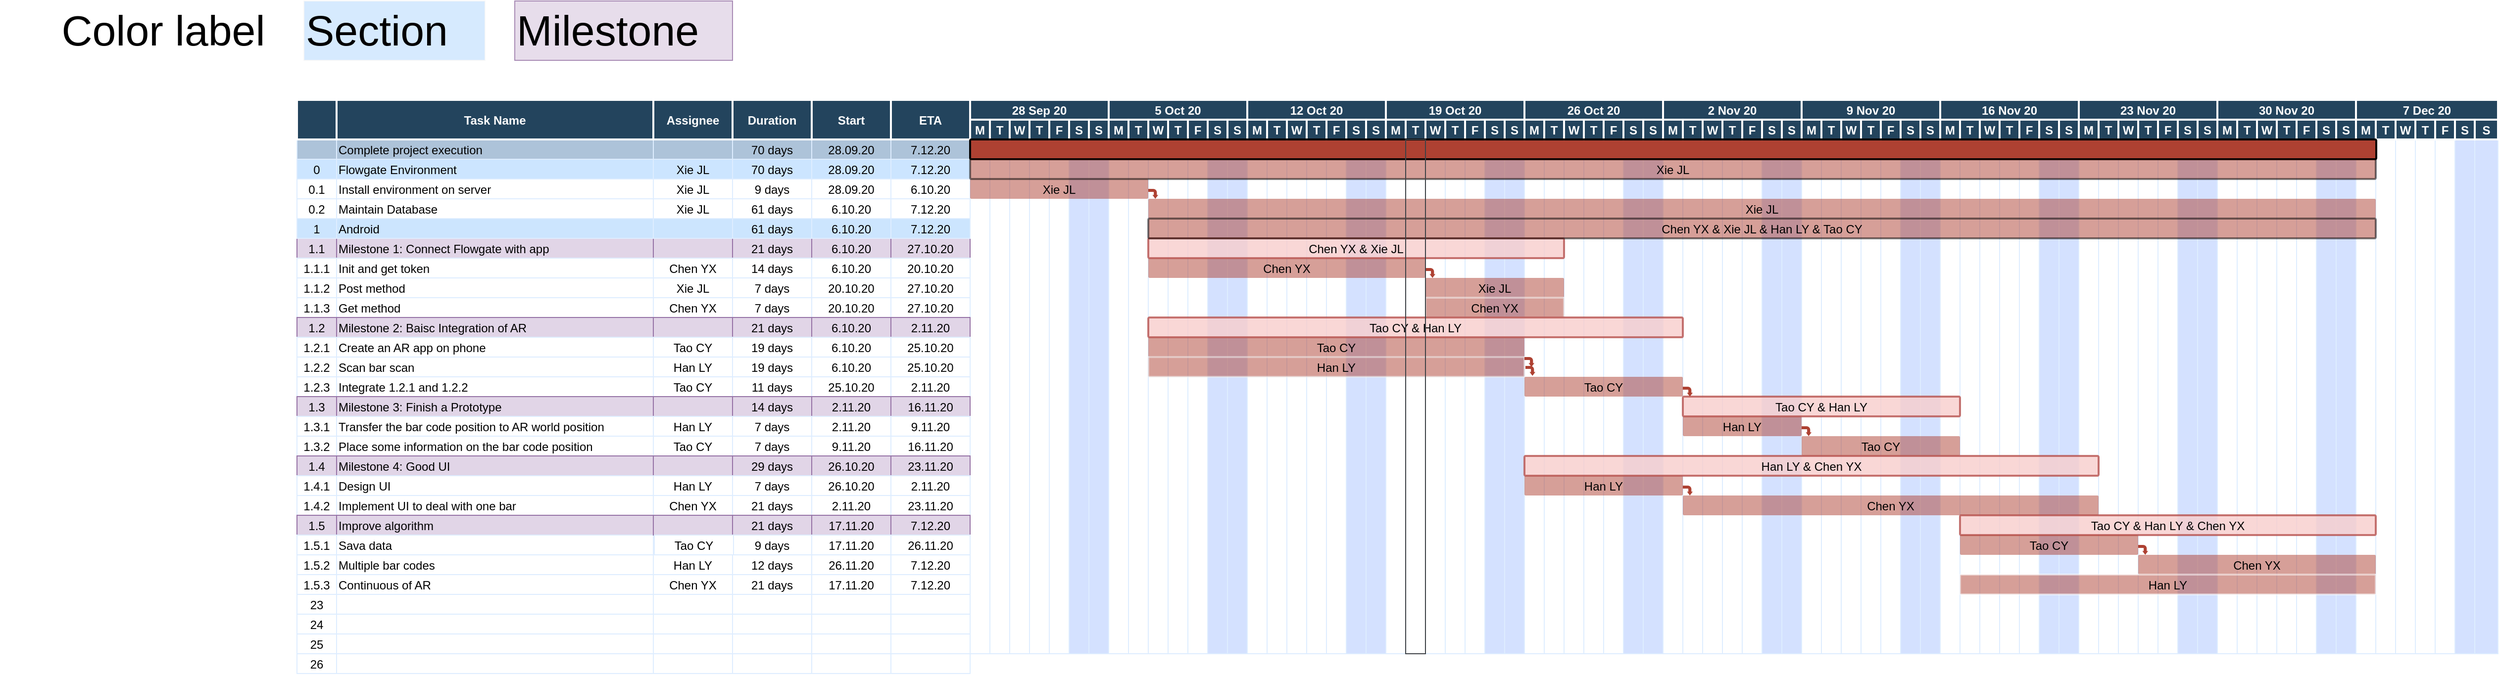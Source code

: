 <mxfile version="13.8.1" type="github">
  <diagram name="Page-1" id="8378b5f6-a2b2-b727-a746-972ab9d02e00">
    <mxGraphModel dx="1607" dy="758" grid="1" gridSize="10" guides="1" tooltips="1" connect="0" arrows="1" fold="1" page="1" pageScale="1.5" pageWidth="1169" pageHeight="827" background="#ffffff" math="0" shadow="0">
      <root>
        <mxCell id="0" />
        <mxCell id="1" parent="0" />
        <mxCell id="215" value="" style="strokeColor=#DEEDFF" parent="1" vertex="1">
          <mxGeometry x="1750.0" y="330.0" width="20" height="520" as="geometry" />
        </mxCell>
        <mxCell id="0kv2POSV4pIMgLlQA3oe-380" value="" style="strokeColor=#DEEDFF" vertex="1" parent="1">
          <mxGeometry x="1930.0" y="330.0" width="20" height="520" as="geometry" />
        </mxCell>
        <mxCell id="63" value="" style="strokeColor=#DEEDFF;fillColor=#ADC3D9" parent="1" vertex="1">
          <mxGeometry x="630" y="330" width="40" height="20" as="geometry" />
        </mxCell>
        <mxCell id="64" value="Complete project execution" style="align=left;strokeColor=#DEEDFF;fillColor=#ADC3D9" parent="1" vertex="1">
          <mxGeometry x="670" y="330" width="320" height="20" as="geometry" />
        </mxCell>
        <mxCell id="65" value="70 days" style="strokeColor=#DEEDFF;fillColor=#ADC3D9" parent="1" vertex="1">
          <mxGeometry x="1070.0" y="330" width="80.0" height="20" as="geometry" />
        </mxCell>
        <mxCell id="66" value="28.09.20" style="strokeColor=#DEEDFF;fillColor=#ADC3D9" parent="1" vertex="1">
          <mxGeometry x="1150.0" y="330" width="80.0" height="20" as="geometry" />
        </mxCell>
        <mxCell id="67" value="7.12.20" style="strokeColor=#DEEDFF;fillColor=#ADC3D9" parent="1" vertex="1">
          <mxGeometry x="1230.0" y="330.0" width="80.0" height="20" as="geometry" />
        </mxCell>
        <mxCell id="68" value="" style="strokeColor=#DEEDFF" parent="1" vertex="1">
          <mxGeometry x="1310.0" y="330.0" width="20" height="520" as="geometry" />
        </mxCell>
        <mxCell id="69" value="0" style="strokeColor=#DEEDFF;fillColor=#CCE5FF" parent="1" vertex="1">
          <mxGeometry x="630.0" y="350.0" width="40" height="20" as="geometry" />
        </mxCell>
        <mxCell id="70" value="Flowgate Environment" style="align=left;strokeColor=#DEEDFF;fillColor=#CCE5FF" parent="1" vertex="1">
          <mxGeometry x="670.0" y="350.0" width="320.0" height="20" as="geometry" />
        </mxCell>
        <mxCell id="71" value="70 days" style="strokeColor=#DEEDFF;fillColor=#CCE5FF" parent="1" vertex="1">
          <mxGeometry x="1070.0" y="350.0" width="80.0" height="20" as="geometry" />
        </mxCell>
        <mxCell id="72" value="28.09.20" style="strokeColor=#DEEDFF;fillColor=#CCE5FF" parent="1" vertex="1">
          <mxGeometry x="1150.0" y="350.0" width="80.0" height="20" as="geometry" />
        </mxCell>
        <mxCell id="73" value="7.12.20" style="strokeColor=#DEEDFF;fillColor=#CCE5FF" parent="1" vertex="1">
          <mxGeometry x="1230.0" y="350.0" width="80.0" height="20" as="geometry" />
        </mxCell>
        <mxCell id="74" value="0.1" style="strokeColor=#DEEDFF" parent="1" vertex="1">
          <mxGeometry x="630.0" y="370.0" width="40" height="20" as="geometry" />
        </mxCell>
        <mxCell id="75" value="Install environment on server" style="align=left;strokeColor=#DEEDFF" parent="1" vertex="1">
          <mxGeometry x="670.0" y="370.0" width="320.0" height="20.0" as="geometry" />
        </mxCell>
        <mxCell id="76" value="9 days" style="strokeColor=#DEEDFF" parent="1" vertex="1">
          <mxGeometry x="1070.0" y="370.0" width="80.0" height="20" as="geometry" />
        </mxCell>
        <mxCell id="77" value="28.09.20" style="strokeColor=#DEEDFF" parent="1" vertex="1">
          <mxGeometry x="1150.0" y="370.0" width="80.0" height="20" as="geometry" />
        </mxCell>
        <mxCell id="78" value="6.10.20" style="strokeColor=#DEEDFF" parent="1" vertex="1">
          <mxGeometry x="1230.0" y="370" width="80.0" height="20" as="geometry" />
        </mxCell>
        <mxCell id="79" value="0.2" style="strokeColor=#DEEDFF" parent="1" vertex="1">
          <mxGeometry x="630" y="390.0" width="40" height="20" as="geometry" />
        </mxCell>
        <mxCell id="80" value="Maintain Database" style="align=left;strokeColor=#DEEDFF" parent="1" vertex="1">
          <mxGeometry x="670" y="390.0" width="320" height="20" as="geometry" />
        </mxCell>
        <mxCell id="81" value="61 days" style="strokeColor=#DEEDFF" parent="1" vertex="1">
          <mxGeometry x="1070.0" y="390.0" width="80.0" height="20" as="geometry" />
        </mxCell>
        <mxCell id="82" value="6.10.20" style="strokeColor=#DEEDFF" parent="1" vertex="1">
          <mxGeometry x="1150.0" y="390.0" width="80.0" height="20" as="geometry" />
        </mxCell>
        <mxCell id="83" value="7.12.20" style="strokeColor=#DEEDFF" parent="1" vertex="1">
          <mxGeometry x="1230.0" y="390.0" width="80.0" height="20" as="geometry" />
        </mxCell>
        <mxCell id="84" value="1.1" style="strokeColor=#9673a6;fillColor=#e1d5e7;" parent="1" vertex="1">
          <mxGeometry x="630.0" y="430.0" width="40" height="20" as="geometry" />
        </mxCell>
        <mxCell id="85" value="Milestone 1: Connect Flowgate with app " style="align=left;strokeColor=#9673a6;fillColor=#e1d5e7;" parent="1" vertex="1">
          <mxGeometry x="670.0" y="430.0" width="320.0" height="20" as="geometry" />
        </mxCell>
        <mxCell id="86" value="21 days" style="strokeColor=#9673a6;fillColor=#e1d5e7;" parent="1" vertex="1">
          <mxGeometry x="1070.0" y="430.0" width="80.0" height="20" as="geometry" />
        </mxCell>
        <mxCell id="87" value="6.10.20" style="strokeColor=#9673a6;fillColor=#e1d5e7;" parent="1" vertex="1">
          <mxGeometry x="1150.0" y="430.0" width="80.0" height="20" as="geometry" />
        </mxCell>
        <mxCell id="88" value="27.10.20" style="strokeColor=#9673a6;fillColor=#e1d5e7;" parent="1" vertex="1">
          <mxGeometry x="1230.0" y="430.0" width="80.0" height="20" as="geometry" />
        </mxCell>
        <mxCell id="89" value="1.1.1" style="strokeColor=#DEEDFF" parent="1" vertex="1">
          <mxGeometry x="630.0" y="450.0" width="40" height="20" as="geometry" />
        </mxCell>
        <mxCell id="90" value="Init and get token" style="align=left;strokeColor=#DEEDFF" parent="1" vertex="1">
          <mxGeometry x="670.0" y="450.0" width="320.0" height="20" as="geometry" />
        </mxCell>
        <mxCell id="91" value="14 days" style="strokeColor=#DEEDFF" parent="1" vertex="1">
          <mxGeometry x="1070.0" y="450.0" width="80.0" height="20" as="geometry" />
        </mxCell>
        <mxCell id="92" value="6.10.20" style="strokeColor=#DEEDFF" parent="1" vertex="1">
          <mxGeometry x="1150.0" y="450.0" width="80.0" height="20" as="geometry" />
        </mxCell>
        <mxCell id="93" value="20.10.20" style="strokeColor=#DEEDFF" parent="1" vertex="1">
          <mxGeometry x="1230.0" y="450.0" width="80.0" height="20" as="geometry" />
        </mxCell>
        <mxCell id="94" value="1.1.2" style="strokeColor=#DEEDFF" parent="1" vertex="1">
          <mxGeometry x="630.0" y="470.0" width="40" height="20" as="geometry" />
        </mxCell>
        <mxCell id="95" value="Post method" style="align=left;strokeColor=#DEEDFF" parent="1" vertex="1">
          <mxGeometry x="670.0" y="470.0" width="320.0" height="20" as="geometry" />
        </mxCell>
        <mxCell id="96" value="7 days" style="strokeColor=#DEEDFF" parent="1" vertex="1">
          <mxGeometry x="1070.0" y="470.0" width="80.0" height="20" as="geometry" />
        </mxCell>
        <mxCell id="97" value="20.10.20" style="strokeColor=#DEEDFF" parent="1" vertex="1">
          <mxGeometry x="1150.0" y="470.0" width="80.0" height="20" as="geometry" />
        </mxCell>
        <mxCell id="98" value="27.10.20" style="strokeColor=#DEEDFF" parent="1" vertex="1">
          <mxGeometry x="1230.0" y="470.0" width="80.0" height="20" as="geometry" />
        </mxCell>
        <mxCell id="99" value="1.1.3" style="strokeColor=#DEEDFF" parent="1" vertex="1">
          <mxGeometry x="630.0" y="490.0" width="40" height="20" as="geometry" />
        </mxCell>
        <mxCell id="100" value="Get method" style="align=left;strokeColor=#DEEDFF" parent="1" vertex="1">
          <mxGeometry x="670.0" y="490.0" width="320.0" height="20" as="geometry" />
        </mxCell>
        <mxCell id="101" value="7 days" style="strokeColor=#DEEDFF" parent="1" vertex="1">
          <mxGeometry x="1070.0" y="490.0" width="80.0" height="20" as="geometry" />
        </mxCell>
        <mxCell id="102" value="20.10.20" style="strokeColor=#DEEDFF" parent="1" vertex="1">
          <mxGeometry x="1150.0" y="490.0" width="80.0" height="20" as="geometry" />
        </mxCell>
        <mxCell id="103" value="27.10.20" style="strokeColor=#DEEDFF" parent="1" vertex="1">
          <mxGeometry x="1230.0" y="490.0" width="80.0" height="20" as="geometry" />
        </mxCell>
        <mxCell id="104" value="1.2" style="strokeColor=#9673a6;fillColor=#e1d5e7;" parent="1" vertex="1">
          <mxGeometry x="630.0" y="510.0" width="40" height="20" as="geometry" />
        </mxCell>
        <mxCell id="105" value="Milestone 2: Baisc Integration of AR" style="align=left;strokeColor=#9673a6;fillColor=#e1d5e7;" parent="1" vertex="1">
          <mxGeometry x="670.0" y="510.0" width="320.0" height="20.0" as="geometry" />
        </mxCell>
        <mxCell id="106" value="21 days" style="strokeColor=#9673a6;fillColor=#e1d5e7;" parent="1" vertex="1">
          <mxGeometry x="1070.0" y="510.0" width="80.0" height="20" as="geometry" />
        </mxCell>
        <mxCell id="107" value="6.10.20" style="strokeColor=#9673a6;fillColor=#e1d5e7;" parent="1" vertex="1">
          <mxGeometry x="1150.0" y="510.0" width="80.0" height="20" as="geometry" />
        </mxCell>
        <mxCell id="108" value="2.11.20" style="strokeColor=#9673a6;fillColor=#e1d5e7;" parent="1" vertex="1">
          <mxGeometry x="1230.0" y="510.0" width="80.0" height="20" as="geometry" />
        </mxCell>
        <mxCell id="109" value="1.2.1" style="strokeColor=#DEEDFF" parent="1" vertex="1">
          <mxGeometry x="630.0" y="530.0" width="40" height="20" as="geometry" />
        </mxCell>
        <mxCell id="110" value="Create an AR app on phone" style="align=left;strokeColor=#DEEDFF" parent="1" vertex="1">
          <mxGeometry x="670.0" y="530.0" width="320.0" height="20" as="geometry" />
        </mxCell>
        <mxCell id="111" value="19 days" style="strokeColor=#DEEDFF" parent="1" vertex="1">
          <mxGeometry x="1070.0" y="530.0" width="80.0" height="20" as="geometry" />
        </mxCell>
        <mxCell id="112" value="6.10.20" style="strokeColor=#DEEDFF" parent="1" vertex="1">
          <mxGeometry x="1150.0" y="530.0" width="80.0" height="20" as="geometry" />
        </mxCell>
        <mxCell id="113" value="25.10.20" style="strokeColor=#DEEDFF" parent="1" vertex="1">
          <mxGeometry x="1230.0" y="530.0" width="80.0" height="20" as="geometry" />
        </mxCell>
        <mxCell id="114" value="1.2.2" style="strokeColor=#DEEDFF" parent="1" vertex="1">
          <mxGeometry x="630.0" y="550.0" width="40" height="20" as="geometry" />
        </mxCell>
        <mxCell id="115" value="Scan bar scan" style="align=left;strokeColor=#DEEDFF" parent="1" vertex="1">
          <mxGeometry x="670.0" y="550.0" width="320.0" height="20" as="geometry" />
        </mxCell>
        <mxCell id="116" value="19 days" style="strokeColor=#DEEDFF" parent="1" vertex="1">
          <mxGeometry x="1070.0" y="550.0" width="80.0" height="20" as="geometry" />
        </mxCell>
        <mxCell id="117" value="6.10.20" style="strokeColor=#DEEDFF" parent="1" vertex="1">
          <mxGeometry x="1150.0" y="550.0" width="80.0" height="20" as="geometry" />
        </mxCell>
        <mxCell id="118" value="25.10.20" style="strokeColor=#DEEDFF" parent="1" vertex="1">
          <mxGeometry x="1230.0" y="550.0" width="80.0" height="20" as="geometry" />
        </mxCell>
        <mxCell id="119" value="1.2.3" style="strokeColor=#DEEDFF" parent="1" vertex="1">
          <mxGeometry x="630" y="570.0" width="40" height="20" as="geometry" />
        </mxCell>
        <mxCell id="120" value="Integrate 1.2.1 and 1.2.2" style="align=left;strokeColor=#DEEDFF" parent="1" vertex="1">
          <mxGeometry x="670" y="570.0" width="320" height="20" as="geometry" />
        </mxCell>
        <mxCell id="121" value="11 days" style="strokeColor=#DEEDFF" parent="1" vertex="1">
          <mxGeometry x="1070.0" y="570.0" width="80.0" height="20" as="geometry" />
        </mxCell>
        <mxCell id="122" value="25.10.20" style="strokeColor=#DEEDFF" parent="1" vertex="1">
          <mxGeometry x="1150.0" y="570.0" width="80.0" height="20" as="geometry" />
        </mxCell>
        <mxCell id="123" value="2.11.20" style="strokeColor=#DEEDFF" parent="1" vertex="1">
          <mxGeometry x="1230.0" y="570.0" width="80.0" height="20" as="geometry" />
        </mxCell>
        <mxCell id="124" value="1.3" style="strokeColor=#9673a6;fillColor=#e1d5e7;" parent="1" vertex="1">
          <mxGeometry x="630" y="590.0" width="40" height="20" as="geometry" />
        </mxCell>
        <mxCell id="125" value="Milestone 3: Finish a Prototype" style="align=left;strokeColor=#9673a6;fillColor=#e1d5e7;" parent="1" vertex="1">
          <mxGeometry x="670" y="590.0" width="320" height="20" as="geometry" />
        </mxCell>
        <mxCell id="126" value="14 days" style="strokeColor=#9673a6;fillColor=#e1d5e7;" parent="1" vertex="1">
          <mxGeometry x="1070.0" y="590.0" width="80.0" height="20" as="geometry" />
        </mxCell>
        <mxCell id="127" value="2.11.20" style="strokeColor=#9673a6;fillColor=#e1d5e7;" parent="1" vertex="1">
          <mxGeometry x="1150.0" y="590.0" width="80.0" height="20" as="geometry" />
        </mxCell>
        <mxCell id="128" value="16.11.20" style="strokeColor=#9673a6;fillColor=#e1d5e7;" parent="1" vertex="1">
          <mxGeometry x="1230.0" y="590.0" width="80.0" height="20" as="geometry" />
        </mxCell>
        <mxCell id="129" value="1.3.1" style="strokeColor=#DEEDFF" parent="1" vertex="1">
          <mxGeometry x="630.0" y="610.0" width="40" height="20" as="geometry" />
        </mxCell>
        <mxCell id="130" value="Transfer the bar code position to AR world position" style="align=left;strokeColor=#DEEDFF" parent="1" vertex="1">
          <mxGeometry x="670.0" y="610.0" width="320.0" height="20" as="geometry" />
        </mxCell>
        <mxCell id="131" value="7 days" style="strokeColor=#DEEDFF" parent="1" vertex="1">
          <mxGeometry x="1070.0" y="610.0" width="80.0" height="20" as="geometry" />
        </mxCell>
        <mxCell id="132" value="2.11.20" style="strokeColor=#DEEDFF" parent="1" vertex="1">
          <mxGeometry x="1150.0" y="610.0" width="80.0" height="20" as="geometry" />
        </mxCell>
        <mxCell id="133" value="9.11.20" style="strokeColor=#DEEDFF" parent="1" vertex="1">
          <mxGeometry x="1230.0" y="610.0" width="80.0" height="20" as="geometry" />
        </mxCell>
        <mxCell id="134" value="1.3.2" style="strokeColor=#DEEDFF;fillColor=#FFFFFF" parent="1" vertex="1">
          <mxGeometry x="630.0" y="630.0" width="40" height="20" as="geometry" />
        </mxCell>
        <mxCell id="135" value="Place some information on the bar code position" style="align=left;strokeColor=#DEEDFF;fillColor=#FFFFFF" parent="1" vertex="1">
          <mxGeometry x="670.0" y="630.0" width="320.0" height="20" as="geometry" />
        </mxCell>
        <mxCell id="136" value="7 days" style="strokeColor=#DEEDFF;fillColor=#FFFFFF" parent="1" vertex="1">
          <mxGeometry x="1070.0" y="630.0" width="80.0" height="20" as="geometry" />
        </mxCell>
        <mxCell id="137" value="9.11.20" style="strokeColor=#DEEDFF;fillColor=#FFFFFF" parent="1" vertex="1">
          <mxGeometry x="1150.0" y="630.0" width="80.0" height="20" as="geometry" />
        </mxCell>
        <mxCell id="138" value="16.11.20" style="strokeColor=#DEEDFF;fillColor=#FFFFFF" parent="1" vertex="1">
          <mxGeometry x="1230.0" y="630.0" width="80.0" height="20" as="geometry" />
        </mxCell>
        <mxCell id="139" value="1.4" style="strokeColor=#9673a6;fillColor=#e1d5e7;" parent="1" vertex="1">
          <mxGeometry x="630.0" y="650.0" width="40" height="20" as="geometry" />
        </mxCell>
        <mxCell id="140" value="Milestone 4: Good UI" style="align=left;strokeColor=#9673a6;fillColor=#e1d5e7;" parent="1" vertex="1">
          <mxGeometry x="670.0" y="650.0" width="320.0" height="20" as="geometry" />
        </mxCell>
        <mxCell id="141" value="29 days" style="strokeColor=#9673a6;fillColor=#e1d5e7;" parent="1" vertex="1">
          <mxGeometry x="1070.0" y="650.0" width="80.0" height="20" as="geometry" />
        </mxCell>
        <mxCell id="142" value="26.10.20" style="strokeColor=#9673a6;fillColor=#e1d5e7;" parent="1" vertex="1">
          <mxGeometry x="1150.0" y="650.0" width="80.0" height="20" as="geometry" />
        </mxCell>
        <mxCell id="143" value="23.11.20" style="strokeColor=#9673a6;fillColor=#e1d5e7;" parent="1" vertex="1">
          <mxGeometry x="1230.0" y="650.0" width="80.0" height="20" as="geometry" />
        </mxCell>
        <mxCell id="144" value="1.4.1" style="strokeColor=#DEEDFF" parent="1" vertex="1">
          <mxGeometry x="630.0" y="670.0" width="40" height="20" as="geometry" />
        </mxCell>
        <mxCell id="145" value="Design UI" style="align=left;strokeColor=#DEEDFF" parent="1" vertex="1">
          <mxGeometry x="670.0" y="670.0" width="320.0" height="20" as="geometry" />
        </mxCell>
        <mxCell id="146" value="7 days" style="strokeColor=#DEEDFF" parent="1" vertex="1">
          <mxGeometry x="1070.0" y="670.0" width="80.0" height="20" as="geometry" />
        </mxCell>
        <mxCell id="147" value="26.10.20" style="strokeColor=#DEEDFF" parent="1" vertex="1">
          <mxGeometry x="1150.0" y="670.0" width="80.0" height="20" as="geometry" />
        </mxCell>
        <mxCell id="148" value="2.11.20" style="strokeColor=#DEEDFF" parent="1" vertex="1">
          <mxGeometry x="1230.0" y="670.0" width="80.0" height="20" as="geometry" />
        </mxCell>
        <mxCell id="149" value="1.4.2" style="strokeColor=#DEEDFF" parent="1" vertex="1">
          <mxGeometry x="630.0" y="690.0" width="40" height="20" as="geometry" />
        </mxCell>
        <mxCell id="150" value="Implement UI to deal with one bar" style="align=left;strokeColor=#DEEDFF" parent="1" vertex="1">
          <mxGeometry x="670.0" y="690.0" width="320.0" height="20" as="geometry" />
        </mxCell>
        <mxCell id="151" value="21 days" style="strokeColor=#DEEDFF" parent="1" vertex="1">
          <mxGeometry x="1070.0" y="690.0" width="80.0" height="20" as="geometry" />
        </mxCell>
        <mxCell id="152" value="2.11.20" style="strokeColor=#DEEDFF" parent="1" vertex="1">
          <mxGeometry x="1150.0" y="690.0" width="80.0" height="20" as="geometry" />
        </mxCell>
        <mxCell id="153" value="23.11.20" style="strokeColor=#DEEDFF" parent="1" vertex="1">
          <mxGeometry x="1230.0" y="690.0" width="80.0" height="20" as="geometry" />
        </mxCell>
        <mxCell id="154" value="1.5" style="strokeColor=#9673a6;fillColor=#e1d5e7;" parent="1" vertex="1">
          <mxGeometry x="630.0" y="710.0" width="40" height="20" as="geometry" />
        </mxCell>
        <mxCell id="155" value="Improve algorithm" style="align=left;strokeColor=#9673a6;fillColor=#e1d5e7;" parent="1" vertex="1">
          <mxGeometry x="670.0" y="710.0" width="320.0" height="20" as="geometry" />
        </mxCell>
        <mxCell id="156" value="21 days" style="strokeColor=#9673a6;fillColor=#e1d5e7;" parent="1" vertex="1">
          <mxGeometry x="1070.0" y="710.0" width="80.0" height="20" as="geometry" />
        </mxCell>
        <mxCell id="157" value="17.11.20" style="strokeColor=#9673a6;fillColor=#e1d5e7;" parent="1" vertex="1">
          <mxGeometry x="1150" y="710" width="80" height="20" as="geometry" />
        </mxCell>
        <mxCell id="158" value="7.12.20" style="strokeColor=#9673a6;fillColor=#e1d5e7;" parent="1" vertex="1">
          <mxGeometry x="1230.0" y="710.0" width="80.0" height="20" as="geometry" />
        </mxCell>
        <mxCell id="159" value="1.5.1" style="strokeColor=#DEEDFF" parent="1" vertex="1">
          <mxGeometry x="630.0" y="730.0" width="40" height="20" as="geometry" />
        </mxCell>
        <mxCell id="160" value="Sava data" style="align=left;strokeColor=#DEEDFF" parent="1" vertex="1">
          <mxGeometry x="670.0" y="730.0" width="320.0" height="20" as="geometry" />
        </mxCell>
        <mxCell id="161" value="9 days" style="strokeColor=#DEEDFF" parent="1" vertex="1">
          <mxGeometry x="1070.0" y="730.0" width="80.0" height="20" as="geometry" />
        </mxCell>
        <mxCell id="162" value="17.11.20" style="strokeColor=#DEEDFF" parent="1" vertex="1">
          <mxGeometry x="1150.0" y="730.0" width="80.0" height="20" as="geometry" />
        </mxCell>
        <mxCell id="163" value="26.11.20" style="strokeColor=#DEEDFF" parent="1" vertex="1">
          <mxGeometry x="1230.0" y="730.0" width="80.0" height="20" as="geometry" />
        </mxCell>
        <mxCell id="164" value="1.5.2" style="strokeColor=#DEEDFF" parent="1" vertex="1">
          <mxGeometry x="630.0" y="750.0" width="40" height="20" as="geometry" />
        </mxCell>
        <mxCell id="165" value="Multiple bar codes" style="align=left;strokeColor=#DEEDFF" parent="1" vertex="1">
          <mxGeometry x="670.0" y="750.0" width="320.0" height="20" as="geometry" />
        </mxCell>
        <mxCell id="166" value="12 days" style="strokeColor=#DEEDFF" parent="1" vertex="1">
          <mxGeometry x="1070.0" y="750.0" width="80.0" height="20" as="geometry" />
        </mxCell>
        <mxCell id="167" value="26.11.20" style="strokeColor=#DEEDFF" parent="1" vertex="1">
          <mxGeometry x="1150.0" y="750.0" width="80.0" height="20" as="geometry" />
        </mxCell>
        <mxCell id="168" value="7.12.20" style="strokeColor=#DEEDFF" parent="1" vertex="1">
          <mxGeometry x="1230.0" y="750.0" width="80.0" height="20" as="geometry" />
        </mxCell>
        <mxCell id="169" value="1.5.3" style="strokeColor=#DEEDFF" parent="1" vertex="1">
          <mxGeometry x="630.0" y="770.0" width="40" height="20" as="geometry" />
        </mxCell>
        <mxCell id="170" value="Continuous of AR" style="align=left;strokeColor=#DEEDFF" parent="1" vertex="1">
          <mxGeometry x="670.0" y="770.0" width="320.0" height="20" as="geometry" />
        </mxCell>
        <mxCell id="171" value="21 days" style="strokeColor=#DEEDFF" parent="1" vertex="1">
          <mxGeometry x="1070.0" y="770.0" width="80.0" height="20" as="geometry" />
        </mxCell>
        <mxCell id="172" value="17.11.20" style="strokeColor=#DEEDFF" parent="1" vertex="1">
          <mxGeometry x="1150.0" y="770.0" width="80.0" height="20" as="geometry" />
        </mxCell>
        <mxCell id="173" value="7.12.20" style="strokeColor=#DEEDFF" parent="1" vertex="1">
          <mxGeometry x="1230.0" y="770.0" width="80.0" height="20" as="geometry" />
        </mxCell>
        <mxCell id="174" value="23" style="strokeColor=#DEEDFF" parent="1" vertex="1">
          <mxGeometry x="630.0" y="790.0" width="40" height="20" as="geometry" />
        </mxCell>
        <mxCell id="175" value="" style="align=left;strokeColor=#DEEDFF" parent="1" vertex="1">
          <mxGeometry x="670.0" y="790.0" width="320.0" height="20" as="geometry" />
        </mxCell>
        <mxCell id="176" value="" style="strokeColor=#DEEDFF" parent="1" vertex="1">
          <mxGeometry x="1070.0" y="790.0" width="80.0" height="20" as="geometry" />
        </mxCell>
        <mxCell id="177" value="" style="strokeColor=#DEEDFF" parent="1" vertex="1">
          <mxGeometry x="1150.0" y="790.0" width="80.0" height="20" as="geometry" />
        </mxCell>
        <mxCell id="178" value="" style="strokeColor=#DEEDFF" parent="1" vertex="1">
          <mxGeometry x="1230.0" y="790.0" width="80.0" height="20" as="geometry" />
        </mxCell>
        <mxCell id="179" value="24" style="strokeColor=#DEEDFF" parent="1" vertex="1">
          <mxGeometry x="630.0" y="810.0" width="40" height="20" as="geometry" />
        </mxCell>
        <mxCell id="180" value="" style="align=left;strokeColor=#DEEDFF" parent="1" vertex="1">
          <mxGeometry x="670.0" y="810.0" width="320.0" height="20" as="geometry" />
        </mxCell>
        <mxCell id="181" value="" style="strokeColor=#DEEDFF" parent="1" vertex="1">
          <mxGeometry x="1070.0" y="810.0" width="80.0" height="20" as="geometry" />
        </mxCell>
        <mxCell id="182" value="" style="strokeColor=#DEEDFF" parent="1" vertex="1">
          <mxGeometry x="1150.0" y="810.0" width="80.0" height="20" as="geometry" />
        </mxCell>
        <mxCell id="183" value="" style="strokeColor=#DEEDFF" parent="1" vertex="1">
          <mxGeometry x="1230.0" y="810.0" width="80.0" height="20" as="geometry" />
        </mxCell>
        <mxCell id="184" value="25" style="strokeColor=#DEEDFF" parent="1" vertex="1">
          <mxGeometry x="630.0" y="830.0" width="40" height="20" as="geometry" />
        </mxCell>
        <mxCell id="185" value="" style="align=left;strokeColor=#DEEDFF" parent="1" vertex="1">
          <mxGeometry x="670.0" y="830.0" width="320.0" height="20" as="geometry" />
        </mxCell>
        <mxCell id="186" value="" style="strokeColor=#DEEDFF" parent="1" vertex="1">
          <mxGeometry x="1070.0" y="830.0" width="80.0" height="20" as="geometry" />
        </mxCell>
        <mxCell id="187" value="" style="strokeColor=#DEEDFF" parent="1" vertex="1">
          <mxGeometry x="1150.0" y="830.0" width="80.0" height="20" as="geometry" />
        </mxCell>
        <mxCell id="188" value="" style="strokeColor=#DEEDFF" parent="1" vertex="1">
          <mxGeometry x="1230.0" y="830.0" width="80.0" height="20" as="geometry" />
        </mxCell>
        <mxCell id="189" value="26" style="strokeColor=#DEEDFF" parent="1" vertex="1">
          <mxGeometry x="630.0" y="850.0" width="40" height="20" as="geometry" />
        </mxCell>
        <mxCell id="190" value="" style="align=left;strokeColor=#DEEDFF" parent="1" vertex="1">
          <mxGeometry x="670.0" y="850.0" width="320.0" height="20" as="geometry" />
        </mxCell>
        <mxCell id="191" value="" style="strokeColor=#DEEDFF" parent="1" vertex="1">
          <mxGeometry x="1070.0" y="850.0" width="80.0" height="20" as="geometry" />
        </mxCell>
        <mxCell id="192" value="" style="strokeColor=#DEEDFF" parent="1" vertex="1">
          <mxGeometry x="1150.0" y="850.0" width="80.0" height="20" as="geometry" />
        </mxCell>
        <mxCell id="193" value="" style="strokeColor=#DEEDFF" parent="1" vertex="1">
          <mxGeometry x="1230.0" y="850.0" width="80.0" height="20" as="geometry" />
        </mxCell>
        <mxCell id="194" value="" style="strokeColor=#DEEDFF" parent="1" vertex="1">
          <mxGeometry x="1330.0" y="330.0" width="20" height="520" as="geometry" />
        </mxCell>
        <mxCell id="195" value="" style="strokeColor=#DEEDFF" parent="1" vertex="1">
          <mxGeometry x="1350.0" y="330.0" width="20" height="520" as="geometry" />
        </mxCell>
        <mxCell id="196" value="" style="strokeColor=#DEEDFF" parent="1" vertex="1">
          <mxGeometry x="1370.0" y="330.0" width="20" height="520" as="geometry" />
        </mxCell>
        <mxCell id="197" value="" style="strokeColor=#DEEDFF" parent="1" vertex="1">
          <mxGeometry x="1390.0" y="330.0" width="20" height="520" as="geometry" />
        </mxCell>
        <mxCell id="198" value="" style="strokeColor=#DEEDFF;fillColor=#D4E1FF" parent="1" vertex="1">
          <mxGeometry x="1410.0" y="330.0" width="20" height="520" as="geometry" />
        </mxCell>
        <mxCell id="199" value="" style="strokeColor=#DEEDFF;fillColor=#D4E1FF" parent="1" vertex="1">
          <mxGeometry x="1430.0" y="330.0" width="20" height="520" as="geometry" />
        </mxCell>
        <mxCell id="200" value="" style="strokeColor=#DEEDFF" parent="1" vertex="1">
          <mxGeometry x="1450.0" y="330.0" width="20" height="520" as="geometry" />
        </mxCell>
        <mxCell id="201" value="" style="strokeColor=#DEEDFF" parent="1" vertex="1">
          <mxGeometry x="1470.0" y="330.0" width="20" height="520" as="geometry" />
        </mxCell>
        <mxCell id="202" value="" style="strokeColor=#DEEDFF" parent="1" vertex="1">
          <mxGeometry x="1490.0" y="330.0" width="20" height="520" as="geometry" />
        </mxCell>
        <mxCell id="203" value="" style="strokeColor=#DEEDFF" parent="1" vertex="1">
          <mxGeometry x="1510.0" y="330.0" width="20" height="520" as="geometry" />
        </mxCell>
        <mxCell id="204" value="" style="strokeColor=#DEEDFF" parent="1" vertex="1">
          <mxGeometry x="1530.0" y="330.0" width="20" height="520" as="geometry" />
        </mxCell>
        <mxCell id="205" value="" style="strokeColor=#DEEDFF;fillColor=#D4E1FF" parent="1" vertex="1">
          <mxGeometry x="1550.0" y="330.0" width="20" height="520" as="geometry" />
        </mxCell>
        <mxCell id="206" value="" style="strokeColor=#DEEDFF;fillColor=#D4E1FF" parent="1" vertex="1">
          <mxGeometry x="1570.0" y="330.0" width="20" height="520" as="geometry" />
        </mxCell>
        <mxCell id="207" value="" style="strokeColor=#DEEDFF" parent="1" vertex="1">
          <mxGeometry x="1590.0" y="330.0" width="20" height="520" as="geometry" />
        </mxCell>
        <mxCell id="208" value="" style="strokeColor=#DEEDFF" parent="1" vertex="1">
          <mxGeometry x="1610.0" y="330.0" width="20" height="520" as="geometry" />
        </mxCell>
        <mxCell id="209" value="" style="strokeColor=#DEEDFF" parent="1" vertex="1">
          <mxGeometry x="1630.0" y="330.0" width="20" height="520" as="geometry" />
        </mxCell>
        <mxCell id="210" value="" style="strokeColor=#DEEDFF" parent="1" vertex="1">
          <mxGeometry x="1650.0" y="330.0" width="20" height="520" as="geometry" />
        </mxCell>
        <mxCell id="211" value="" style="strokeColor=#DEEDFF" parent="1" vertex="1">
          <mxGeometry x="1670.0" y="330.0" width="20" height="520" as="geometry" />
        </mxCell>
        <mxCell id="212" value="" style="strokeColor=#DEEDFF;fillColor=#D4E1FF" parent="1" vertex="1">
          <mxGeometry x="1690.0" y="330.0" width="20" height="520" as="geometry" />
        </mxCell>
        <mxCell id="213" value="" style="strokeColor=#DEEDFF;fillColor=#D4E1FF" parent="1" vertex="1">
          <mxGeometry x="1710.0" y="330.0" width="20" height="520" as="geometry" />
        </mxCell>
        <mxCell id="214" value="" style="strokeColor=#DEEDFF" parent="1" vertex="1">
          <mxGeometry x="1730.0" y="330.0" width="20" height="520" as="geometry" />
        </mxCell>
        <mxCell id="216" value="" style="strokeColor=#DEEDFF" parent="1" vertex="1">
          <mxGeometry x="1770.0" y="330.0" width="20" height="520" as="geometry" />
        </mxCell>
        <mxCell id="217" value="" style="strokeColor=#DEEDFF" parent="1" vertex="1">
          <mxGeometry x="1790.0" y="330.0" width="20" height="520" as="geometry" />
        </mxCell>
        <mxCell id="218" value="" style="strokeColor=#DEEDFF" parent="1" vertex="1">
          <mxGeometry x="1810.0" y="330.0" width="20" height="520" as="geometry" />
        </mxCell>
        <mxCell id="219" value="" style="strokeColor=#DEEDFF;fillColor=#D4E1FF" parent="1" vertex="1">
          <mxGeometry x="1830.0" y="330.0" width="20" height="520" as="geometry" />
        </mxCell>
        <mxCell id="220" value="" style="strokeColor=#DEEDFF;fillColor=#D4E1FF" parent="1" vertex="1">
          <mxGeometry x="1850.0" y="330.0" width="20" height="520" as="geometry" />
        </mxCell>
        <mxCell id="221" value="" style="strokeColor=#DEEDFF" parent="1" vertex="1">
          <mxGeometry x="1870.0" y="330.0" width="20" height="520" as="geometry" />
        </mxCell>
        <mxCell id="222" value="" style="strokeColor=#DEEDFF" parent="1" vertex="1">
          <mxGeometry x="1890.0" y="330.0" width="20" height="520" as="geometry" />
        </mxCell>
        <mxCell id="223" value="" style="strokeColor=#DEEDFF" parent="1" vertex="1">
          <mxGeometry x="1910.0" y="330.0" width="20" height="520" as="geometry" />
        </mxCell>
        <mxCell id="225" value="" style="strokeColor=#DEEDFF" parent="1" vertex="1">
          <mxGeometry x="1950.0" y="330.0" width="20" height="520" as="geometry" />
        </mxCell>
        <mxCell id="226" value="" style="strokeColor=#DEEDFF;fillColor=#D4E1FF" parent="1" vertex="1">
          <mxGeometry x="1970.0" y="330.0" width="20" height="520" as="geometry" />
        </mxCell>
        <mxCell id="227" value="" style="strokeColor=#DEEDFF;fillColor=#D4E1FF" parent="1" vertex="1">
          <mxGeometry x="1990.0" y="330.0" width="20" height="520" as="geometry" />
        </mxCell>
        <mxCell id="228" value="" style="strokeColor=#DEEDFF" parent="1" vertex="1">
          <mxGeometry x="2010.0" y="330.0" width="20" height="520" as="geometry" />
        </mxCell>
        <mxCell id="229" value="" style="strokeColor=#DEEDFF" parent="1" vertex="1">
          <mxGeometry x="2030.0" y="330.0" width="20" height="520" as="geometry" />
        </mxCell>
        <mxCell id="230" value="" style="strokeColor=#DEEDFF" parent="1" vertex="1">
          <mxGeometry x="2050.0" y="330.0" width="20" height="520" as="geometry" />
        </mxCell>
        <mxCell id="231" value="" style="strokeColor=#DEEDFF" parent="1" vertex="1">
          <mxGeometry x="2070.0" y="330.0" width="20" height="520" as="geometry" />
        </mxCell>
        <mxCell id="232" value="" style="strokeColor=#DEEDFF" parent="1" vertex="1">
          <mxGeometry x="2090.0" y="330.0" width="20" height="520" as="geometry" />
        </mxCell>
        <mxCell id="233" value="" style="strokeColor=#DEEDFF;fillColor=#D4E1FF" parent="1" vertex="1">
          <mxGeometry x="2110.0" y="330.0" width="20" height="520" as="geometry" />
        </mxCell>
        <mxCell id="234" value="" style="strokeColor=#DEEDFF;fillColor=#D4E1FF" parent="1" vertex="1">
          <mxGeometry x="2130.0" y="330.0" width="20" height="520" as="geometry" />
        </mxCell>
        <mxCell id="235" value="" style="strokeColor=#DEEDFF" parent="1" vertex="1">
          <mxGeometry x="2150.0" y="330.0" width="20" height="520" as="geometry" />
        </mxCell>
        <mxCell id="236" value="" style="strokeColor=#DEEDFF" parent="1" vertex="1">
          <mxGeometry x="2170.0" y="330.0" width="20" height="520" as="geometry" />
        </mxCell>
        <mxCell id="237" value="" style="strokeColor=#DEEDFF" parent="1" vertex="1">
          <mxGeometry x="2190.0" y="330.0" width="20" height="520" as="geometry" />
        </mxCell>
        <mxCell id="238" value="" style="strokeColor=#DEEDFF" parent="1" vertex="1">
          <mxGeometry x="2210.0" y="330.0" width="20" height="520" as="geometry" />
        </mxCell>
        <mxCell id="239" value="" style="strokeColor=#DEEDFF" parent="1" vertex="1">
          <mxGeometry x="2230.0" y="330.0" width="20" height="520" as="geometry" />
        </mxCell>
        <mxCell id="240" value="" style="strokeColor=#DEEDFF;fillColor=#D4E1FF" parent="1" vertex="1">
          <mxGeometry x="2250.0" y="330.0" width="20" height="520" as="geometry" />
        </mxCell>
        <mxCell id="241" value="" style="strokeColor=#DEEDFF;fillColor=#D4E1FF" parent="1" vertex="1">
          <mxGeometry x="2270.0" y="330.0" width="20" height="520" as="geometry" />
        </mxCell>
        <mxCell id="2" value="Task Name" style="fillColor=#23445D;strokeColor=#FFFFFF;strokeWidth=2;fontColor=#FFFFFF;fontStyle=1" parent="1" vertex="1">
          <mxGeometry x="670" y="290" width="320" height="40" as="geometry" />
        </mxCell>
        <mxCell id="3" value="" style="fillColor=#23445D;strokeColor=#FFFFFF;strokeWidth=2;fontColor=#FFFFFF;fontStyle=1" parent="1" vertex="1">
          <mxGeometry x="630" y="290" width="40" height="40" as="geometry" />
        </mxCell>
        <mxCell id="4" value="28 Sep 20" style="fillColor=#23445D;strokeColor=#FFFFFF;strokeWidth=2;fontColor=#FFFFFF;fontStyle=1" parent="1" vertex="1">
          <mxGeometry x="1310.0" y="290.0" width="140" height="20" as="geometry" />
        </mxCell>
        <mxCell id="5" value="M" style="fillColor=#23445D;strokeColor=#FFFFFF;strokeWidth=2;fontColor=#FFFFFF;fontStyle=1" parent="1" vertex="1">
          <mxGeometry x="1310.0" y="310.0" width="20" height="20" as="geometry" />
        </mxCell>
        <mxCell id="6" value="T" style="fillColor=#23445D;strokeColor=#FFFFFF;strokeWidth=2;fontColor=#FFFFFF;fontStyle=1" parent="1" vertex="1">
          <mxGeometry x="1330.0" y="310.0" width="20" height="20" as="geometry" />
        </mxCell>
        <mxCell id="7" value="W" style="fillColor=#23445D;strokeColor=#FFFFFF;strokeWidth=2;fontColor=#FFFFFF;fontStyle=1" parent="1" vertex="1">
          <mxGeometry x="1350.0" y="310.0" width="20" height="20" as="geometry" />
        </mxCell>
        <mxCell id="8" value="T" style="fillColor=#23445D;strokeColor=#FFFFFF;strokeWidth=2;fontColor=#FFFFFF;fontStyle=1" parent="1" vertex="1">
          <mxGeometry x="1370.0" y="310.0" width="20" height="20" as="geometry" />
        </mxCell>
        <mxCell id="9" value="F" style="fillColor=#23445D;strokeColor=#FFFFFF;strokeWidth=2;fontColor=#FFFFFF;fontStyle=1" parent="1" vertex="1">
          <mxGeometry x="1390.0" y="310.0" width="20" height="20" as="geometry" />
        </mxCell>
        <mxCell id="10" value="S" style="fillColor=#23445D;strokeColor=#FFFFFF;strokeWidth=2;fontColor=#FFFFFF;fontStyle=1" parent="1" vertex="1">
          <mxGeometry x="1410.0" y="310.0" width="20" height="20" as="geometry" />
        </mxCell>
        <mxCell id="11" value="S" style="fillColor=#23445D;strokeColor=#FFFFFF;strokeWidth=2;fontColor=#FFFFFF;fontStyle=1" parent="1" vertex="1">
          <mxGeometry x="1430.0" y="310.0" width="20" height="20" as="geometry" />
        </mxCell>
        <mxCell id="12" value="Duration" style="fillColor=#23445D;strokeColor=#FFFFFF;strokeWidth=2;fontColor=#FFFFFF;fontStyle=1" parent="1" vertex="1">
          <mxGeometry x="1070.0" y="290.0" width="80.0" height="40.0" as="geometry" />
        </mxCell>
        <mxCell id="13" value="Start" style="fillColor=#23445D;strokeColor=#FFFFFF;strokeWidth=2;fontColor=#FFFFFF;fontStyle=1" parent="1" vertex="1">
          <mxGeometry x="1150.0" y="290.0" width="80.0" height="40.0" as="geometry" />
        </mxCell>
        <mxCell id="14" value="ETA" style="fillColor=#23445D;strokeColor=#FFFFFF;strokeWidth=2;fontColor=#FFFFFF;fontStyle=1" parent="1" vertex="1">
          <mxGeometry x="1230.0" y="290.0" width="80.0" height="40.0" as="geometry" />
        </mxCell>
        <mxCell id="15" value="5 Oct 20" style="fillColor=#23445D;strokeColor=#FFFFFF;strokeWidth=2;fontColor=#FFFFFF;fontStyle=1" parent="1" vertex="1">
          <mxGeometry x="1450.0" y="290.0" width="140" height="20" as="geometry" />
        </mxCell>
        <mxCell id="16" value="M" style="fillColor=#23445D;strokeColor=#FFFFFF;strokeWidth=2;fontColor=#FFFFFF;fontStyle=1" parent="1" vertex="1">
          <mxGeometry x="1450.0" y="310.0" width="20" height="20" as="geometry" />
        </mxCell>
        <mxCell id="17" value="T" style="fillColor=#23445D;strokeColor=#FFFFFF;strokeWidth=2;fontColor=#FFFFFF;fontStyle=1" parent="1" vertex="1">
          <mxGeometry x="1470.0" y="310.0" width="20" height="20" as="geometry" />
        </mxCell>
        <mxCell id="18" value="W" style="fillColor=#23445D;strokeColor=#FFFFFF;strokeWidth=2;fontColor=#FFFFFF;fontStyle=1" parent="1" vertex="1">
          <mxGeometry x="1490.0" y="310.0" width="20" height="20" as="geometry" />
        </mxCell>
        <mxCell id="19" value="T" style="fillColor=#23445D;strokeColor=#FFFFFF;strokeWidth=2;fontColor=#FFFFFF;fontStyle=1" parent="1" vertex="1">
          <mxGeometry x="1510.0" y="310.0" width="20" height="20" as="geometry" />
        </mxCell>
        <mxCell id="20" value="F" style="fillColor=#23445D;strokeColor=#FFFFFF;strokeWidth=2;fontColor=#FFFFFF;fontStyle=1" parent="1" vertex="1">
          <mxGeometry x="1530.0" y="310.0" width="20" height="20" as="geometry" />
        </mxCell>
        <mxCell id="21" value="S" style="fillColor=#23445D;strokeColor=#FFFFFF;strokeWidth=2;fontColor=#FFFFFF;fontStyle=1" parent="1" vertex="1">
          <mxGeometry x="1550.0" y="310.0" width="20" height="20" as="geometry" />
        </mxCell>
        <mxCell id="22" value="S" style="fillColor=#23445D;strokeColor=#FFFFFF;strokeWidth=2;fontColor=#FFFFFF;fontStyle=1" parent="1" vertex="1">
          <mxGeometry x="1570.0" y="310.0" width="20" height="20" as="geometry" />
        </mxCell>
        <mxCell id="23" value="12 Oct 20" style="fillColor=#23445D;strokeColor=#FFFFFF;strokeWidth=2;fontColor=#FFFFFF;fontStyle=1" parent="1" vertex="1">
          <mxGeometry x="1590.0" y="290.0" width="140" height="20" as="geometry" />
        </mxCell>
        <mxCell id="24" value="M" style="fillColor=#23445D;strokeColor=#FFFFFF;strokeWidth=2;fontColor=#FFFFFF;fontStyle=1" parent="1" vertex="1">
          <mxGeometry x="1590.0" y="310.0" width="20" height="20" as="geometry" />
        </mxCell>
        <mxCell id="25" value="T" style="fillColor=#23445D;strokeColor=#FFFFFF;strokeWidth=2;fontColor=#FFFFFF;fontStyle=1" parent="1" vertex="1">
          <mxGeometry x="1610.0" y="310.0" width="20" height="20" as="geometry" />
        </mxCell>
        <mxCell id="26" value="W" style="fillColor=#23445D;strokeColor=#FFFFFF;strokeWidth=2;fontColor=#FFFFFF;fontStyle=1" parent="1" vertex="1">
          <mxGeometry x="1630.0" y="310.0" width="20" height="20" as="geometry" />
        </mxCell>
        <mxCell id="27" value="T" style="fillColor=#23445D;strokeColor=#FFFFFF;strokeWidth=2;fontColor=#FFFFFF;fontStyle=1" parent="1" vertex="1">
          <mxGeometry x="1650.0" y="310.0" width="20" height="20" as="geometry" />
        </mxCell>
        <mxCell id="28" value="F" style="fillColor=#23445D;strokeColor=#FFFFFF;strokeWidth=2;fontColor=#FFFFFF;fontStyle=1" parent="1" vertex="1">
          <mxGeometry x="1670.0" y="310.0" width="20" height="20" as="geometry" />
        </mxCell>
        <mxCell id="29" value="S" style="fillColor=#23445D;strokeColor=#FFFFFF;strokeWidth=2;fontColor=#FFFFFF;fontStyle=1" parent="1" vertex="1">
          <mxGeometry x="1690.0" y="310.0" width="20" height="20" as="geometry" />
        </mxCell>
        <mxCell id="30" value="S" style="fillColor=#23445D;strokeColor=#FFFFFF;strokeWidth=2;fontColor=#FFFFFF;fontStyle=1" parent="1" vertex="1">
          <mxGeometry x="1710.0" y="310.0" width="20" height="20" as="geometry" />
        </mxCell>
        <mxCell id="31" value="19 Oct 20" style="fillColor=#23445D;strokeColor=#FFFFFF;strokeWidth=2;fontColor=#FFFFFF;fontStyle=1" parent="1" vertex="1">
          <mxGeometry x="1730.0" y="290.0" width="140" height="20" as="geometry" />
        </mxCell>
        <mxCell id="32" value="M" style="fillColor=#23445D;strokeColor=#FFFFFF;strokeWidth=2;fontColor=#FFFFFF;fontStyle=1" parent="1" vertex="1">
          <mxGeometry x="1730.0" y="310.0" width="20" height="20" as="geometry" />
        </mxCell>
        <mxCell id="33" value="T" style="fillColor=#23445D;strokeColor=#FFFFFF;strokeWidth=2;fontColor=#FFFFFF;fontStyle=1" parent="1" vertex="1">
          <mxGeometry x="1750.0" y="310.0" width="20" height="20" as="geometry" />
        </mxCell>
        <mxCell id="34" value="W" style="fillColor=#23445D;strokeColor=#FFFFFF;strokeWidth=2;fontColor=#FFFFFF;fontStyle=1" parent="1" vertex="1">
          <mxGeometry x="1770.0" y="310.0" width="20" height="20" as="geometry" />
        </mxCell>
        <mxCell id="35" value="T" style="fillColor=#23445D;strokeColor=#FFFFFF;strokeWidth=2;fontColor=#FFFFFF;fontStyle=1" parent="1" vertex="1">
          <mxGeometry x="1790.0" y="310.0" width="20" height="20" as="geometry" />
        </mxCell>
        <mxCell id="36" value="F" style="fillColor=#23445D;strokeColor=#FFFFFF;strokeWidth=2;fontColor=#FFFFFF;fontStyle=1" parent="1" vertex="1">
          <mxGeometry x="1810.0" y="310" width="20" height="20" as="geometry" />
        </mxCell>
        <mxCell id="37" value="S" style="fillColor=#23445D;strokeColor=#FFFFFF;strokeWidth=2;fontColor=#FFFFFF;fontStyle=1" parent="1" vertex="1">
          <mxGeometry x="1830.0" y="310" width="20" height="20" as="geometry" />
        </mxCell>
        <mxCell id="38" value="S" style="fillColor=#23445D;strokeColor=#FFFFFF;strokeWidth=2;fontColor=#FFFFFF;fontStyle=1" parent="1" vertex="1">
          <mxGeometry x="1850.0" y="310" width="20" height="20" as="geometry" />
        </mxCell>
        <mxCell id="39" value="26 Oct 20" style="fillColor=#23445D;strokeColor=#FFFFFF;strokeWidth=2;fontColor=#FFFFFF;fontStyle=1" parent="1" vertex="1">
          <mxGeometry x="1870.0" y="290.0" width="140" height="20" as="geometry" />
        </mxCell>
        <mxCell id="40" value="M" style="fillColor=#23445D;strokeColor=#FFFFFF;strokeWidth=2;fontColor=#FFFFFF;fontStyle=1" parent="1" vertex="1">
          <mxGeometry x="1870.0" y="310.0" width="20" height="20" as="geometry" />
        </mxCell>
        <mxCell id="41" value="T" style="fillColor=#23445D;strokeColor=#FFFFFF;strokeWidth=2;fontColor=#FFFFFF;fontStyle=1" parent="1" vertex="1">
          <mxGeometry x="1890.0" y="310.0" width="20" height="20" as="geometry" />
        </mxCell>
        <mxCell id="42" value="W" style="fillColor=#23445D;strokeColor=#FFFFFF;strokeWidth=2;fontColor=#FFFFFF;fontStyle=1" parent="1" vertex="1">
          <mxGeometry x="1910.0" y="310.0" width="20" height="20" as="geometry" />
        </mxCell>
        <mxCell id="43" value="T" style="fillColor=#23445D;strokeColor=#FFFFFF;strokeWidth=2;fontColor=#FFFFFF;fontStyle=1" parent="1" vertex="1">
          <mxGeometry x="1930.0" y="310.0" width="20" height="20" as="geometry" />
        </mxCell>
        <mxCell id="44" value="F" style="fillColor=#23445D;strokeColor=#FFFFFF;strokeWidth=2;fontColor=#FFFFFF;fontStyle=1" parent="1" vertex="1">
          <mxGeometry x="1950.0" y="310" width="20" height="20" as="geometry" />
        </mxCell>
        <mxCell id="45" value="S" style="fillColor=#23445D;strokeColor=#FFFFFF;strokeWidth=2;fontColor=#FFFFFF;fontStyle=1" parent="1" vertex="1">
          <mxGeometry x="1970.0" y="310" width="20" height="20" as="geometry" />
        </mxCell>
        <mxCell id="46" value="S" style="fillColor=#23445D;strokeColor=#FFFFFF;strokeWidth=2;fontColor=#FFFFFF;fontStyle=1" parent="1" vertex="1">
          <mxGeometry x="1990.0" y="310" width="20" height="20" as="geometry" />
        </mxCell>
        <mxCell id="47" value="2 Nov 20" style="fillColor=#23445D;strokeColor=#FFFFFF;strokeWidth=2;fontColor=#FFFFFF;fontStyle=1" parent="1" vertex="1">
          <mxGeometry x="2010.0" y="290" width="140" height="20" as="geometry" />
        </mxCell>
        <mxCell id="48" value="M" style="fillColor=#23445D;strokeColor=#FFFFFF;strokeWidth=2;fontColor=#FFFFFF;fontStyle=1" parent="1" vertex="1">
          <mxGeometry x="2010.0" y="310" width="20" height="20" as="geometry" />
        </mxCell>
        <mxCell id="49" value="T" style="fillColor=#23445D;strokeColor=#FFFFFF;strokeWidth=2;fontColor=#FFFFFF;fontStyle=1" parent="1" vertex="1">
          <mxGeometry x="2030.0" y="310" width="20" height="20" as="geometry" />
        </mxCell>
        <mxCell id="50" value="W" style="fillColor=#23445D;strokeColor=#FFFFFF;strokeWidth=2;fontColor=#FFFFFF;fontStyle=1" parent="1" vertex="1">
          <mxGeometry x="2050.0" y="310" width="20" height="20" as="geometry" />
        </mxCell>
        <mxCell id="51" value="T" style="fillColor=#23445D;strokeColor=#FFFFFF;strokeWidth=2;fontColor=#FFFFFF;fontStyle=1" parent="1" vertex="1">
          <mxGeometry x="2070.0" y="310" width="20" height="20" as="geometry" />
        </mxCell>
        <mxCell id="52" value="F" style="fillColor=#23445D;strokeColor=#FFFFFF;strokeWidth=2;fontColor=#FFFFFF;fontStyle=1" parent="1" vertex="1">
          <mxGeometry x="2090.0" y="310" width="20" height="20" as="geometry" />
        </mxCell>
        <mxCell id="53" value="S" style="fillColor=#23445D;strokeColor=#FFFFFF;strokeWidth=2;fontColor=#FFFFFF;fontStyle=1" parent="1" vertex="1">
          <mxGeometry x="2110.0" y="310" width="20" height="20" as="geometry" />
        </mxCell>
        <mxCell id="54" value="S" style="fillColor=#23445D;strokeColor=#FFFFFF;strokeWidth=2;fontColor=#FFFFFF;fontStyle=1" parent="1" vertex="1">
          <mxGeometry x="2130.0" y="310" width="20" height="20" as="geometry" />
        </mxCell>
        <mxCell id="55" value="9 Nov 20" style="fillColor=#23445D;strokeColor=#FFFFFF;strokeWidth=2;fontColor=#FFFFFF;fontStyle=1" parent="1" vertex="1">
          <mxGeometry x="2150.0" y="290.0" width="140" height="20" as="geometry" />
        </mxCell>
        <mxCell id="56" value="M" style="fillColor=#23445D;strokeColor=#FFFFFF;strokeWidth=2;fontColor=#FFFFFF;fontStyle=1" parent="1" vertex="1">
          <mxGeometry x="2150.0" y="310.0" width="20" height="20" as="geometry" />
        </mxCell>
        <mxCell id="57" value="T" style="fillColor=#23445D;strokeColor=#FFFFFF;strokeWidth=2;fontColor=#FFFFFF;fontStyle=1" parent="1" vertex="1">
          <mxGeometry x="2170.0" y="310.0" width="20" height="20" as="geometry" />
        </mxCell>
        <mxCell id="58" value="W" style="fillColor=#23445D;strokeColor=#FFFFFF;strokeWidth=2;fontColor=#FFFFFF;fontStyle=1" parent="1" vertex="1">
          <mxGeometry x="2190.0" y="310.0" width="20" height="20" as="geometry" />
        </mxCell>
        <mxCell id="59" value="T" style="fillColor=#23445D;strokeColor=#FFFFFF;strokeWidth=2;fontColor=#FFFFFF;fontStyle=1" parent="1" vertex="1">
          <mxGeometry x="2210.0" y="310.0" width="20" height="20" as="geometry" />
        </mxCell>
        <mxCell id="60" value="F" style="fillColor=#23445D;strokeColor=#FFFFFF;strokeWidth=2;fontColor=#FFFFFF;fontStyle=1" parent="1" vertex="1">
          <mxGeometry x="2230.0" y="310.0" width="20" height="20" as="geometry" />
        </mxCell>
        <mxCell id="61" value="S" style="fillColor=#23445D;strokeColor=#FFFFFF;strokeWidth=2;fontColor=#FFFFFF;fontStyle=1" parent="1" vertex="1">
          <mxGeometry x="2250.0" y="310.0" width="20" height="20" as="geometry" />
        </mxCell>
        <mxCell id="62" value="S" style="fillColor=#23445D;strokeColor=#FFFFFF;strokeWidth=2;fontColor=#FFFFFF;fontStyle=1" parent="1" vertex="1">
          <mxGeometry x="2270.0" y="310.0" width="20" height="20" as="geometry" />
        </mxCell>
        <mxCell id="243" value="" style="shape=mxgraph.arrows.bent_right_arrow;fillColor=#AE4132;strokeColor=none;strokeWidth=2;direction=south" parent="1" vertex="1">
          <mxGeometry x="1490.0" y="380.0" width="10.0" height="10.0" as="geometry" />
        </mxCell>
        <mxCell id="244" value="Xie JL" style="shape=mxgraph.flowchart.process;fillColor=#AE4132;strokeColor=none;strokeWidth=2;opacity=50" parent="1" vertex="1">
          <mxGeometry x="1310" y="370" width="180" height="20" as="geometry" />
        </mxCell>
        <mxCell id="247" value="Chen YX" style="shape=mxgraph.flowchart.process;fillColor=#AE4132;strokeColor=none;strokeWidth=2;opacity=50" parent="1" vertex="1">
          <mxGeometry x="1490" y="450" width="280" height="20" as="geometry" />
        </mxCell>
        <mxCell id="252" value="Chen YX &amp; Xie JL" style="shape=mxgraph.flowchart.process;fillColor=#f8cecc;strokeColor=#b85450;strokeWidth=2;opacity=80;" parent="1" vertex="1">
          <mxGeometry x="1490" y="430" width="420" height="20" as="geometry" />
        </mxCell>
        <mxCell id="257" value="Tao CY" style="shape=mxgraph.flowchart.process;fillColor=#AE4132;strokeColor=none;strokeWidth=2;opacity=50" parent="1" vertex="1">
          <mxGeometry x="1490" y="530" width="380" height="20" as="geometry" />
        </mxCell>
        <mxCell id="258" value="Han LY" style="shape=mxgraph.flowchart.process;fillColor=#AE4132;strokeWidth=2;opacity=50;strokeColor=#F2F2F2;" parent="1" vertex="1">
          <mxGeometry x="1490" y="550" width="380" height="20" as="geometry" />
        </mxCell>
        <mxCell id="259" value="Tao CY" style="shape=mxgraph.flowchart.process;fillColor=#AE4132;strokeColor=none;strokeWidth=2;opacity=50" parent="1" vertex="1">
          <mxGeometry x="1870" y="570" width="160" height="20" as="geometry" />
        </mxCell>
        <mxCell id="261" value="Han LY" style="shape=mxgraph.flowchart.process;fillColor=#AE4132;strokeColor=none;strokeWidth=2;opacity=50" parent="1" vertex="1">
          <mxGeometry x="2030" y="610" width="120" height="20" as="geometry" />
        </mxCell>
        <mxCell id="263" value="Han LY" style="shape=mxgraph.flowchart.process;fillColor=#AE4132;strokeColor=none;strokeWidth=2;opacity=50" parent="1" vertex="1">
          <mxGeometry x="1870" y="670" width="160" height="20" as="geometry" />
        </mxCell>
        <mxCell id="276" value="" style="shape=mxgraph.arrows.bent_right_arrow;fillColor=#AE4132;strokeColor=none;strokeWidth=2;direction=south" parent="1" vertex="1">
          <mxGeometry x="2030.0" y="680.0" width="10.0" height="10.0" as="geometry" />
        </mxCell>
        <mxCell id="0kv2POSV4pIMgLlQA3oe-278" value="" style="strokeColor=#DEEDFF" vertex="1" parent="1">
          <mxGeometry x="2290.0" y="330.0" width="20" height="520" as="geometry" />
        </mxCell>
        <mxCell id="0kv2POSV4pIMgLlQA3oe-279" value="" style="strokeColor=#DEEDFF" vertex="1" parent="1">
          <mxGeometry x="2310.0" y="330.0" width="20" height="520" as="geometry" />
        </mxCell>
        <mxCell id="0kv2POSV4pIMgLlQA3oe-280" value="" style="strokeColor=#DEEDFF" vertex="1" parent="1">
          <mxGeometry x="2330.0" y="330.0" width="20" height="520" as="geometry" />
        </mxCell>
        <mxCell id="0kv2POSV4pIMgLlQA3oe-281" value="" style="strokeColor=#DEEDFF" vertex="1" parent="1">
          <mxGeometry x="2350.0" y="330.0" width="20" height="520" as="geometry" />
        </mxCell>
        <mxCell id="0kv2POSV4pIMgLlQA3oe-282" value="" style="strokeColor=#DEEDFF" vertex="1" parent="1">
          <mxGeometry x="2370.0" y="330.0" width="20" height="520" as="geometry" />
        </mxCell>
        <mxCell id="0kv2POSV4pIMgLlQA3oe-283" value="" style="strokeColor=#DEEDFF;fillColor=#D4E1FF" vertex="1" parent="1">
          <mxGeometry x="2390.0" y="330.0" width="20" height="520" as="geometry" />
        </mxCell>
        <mxCell id="0kv2POSV4pIMgLlQA3oe-284" value="" style="strokeColor=#DEEDFF;fillColor=#D4E1FF" vertex="1" parent="1">
          <mxGeometry x="2410.0" y="330.0" width="20" height="520" as="geometry" />
        </mxCell>
        <mxCell id="0kv2POSV4pIMgLlQA3oe-285" value="16 Nov 20" style="fillColor=#23445D;strokeColor=#FFFFFF;strokeWidth=2;fontColor=#FFFFFF;fontStyle=1" vertex="1" parent="1">
          <mxGeometry x="2290.0" y="290.0" width="140" height="20" as="geometry" />
        </mxCell>
        <mxCell id="0kv2POSV4pIMgLlQA3oe-286" value="M" style="fillColor=#23445D;strokeColor=#FFFFFF;strokeWidth=2;fontColor=#FFFFFF;fontStyle=1" vertex="1" parent="1">
          <mxGeometry x="2290.0" y="310.0" width="20" height="20" as="geometry" />
        </mxCell>
        <mxCell id="0kv2POSV4pIMgLlQA3oe-287" value="T" style="fillColor=#23445D;strokeColor=#FFFFFF;strokeWidth=2;fontColor=#FFFFFF;fontStyle=1" vertex="1" parent="1">
          <mxGeometry x="2310.0" y="310.0" width="20" height="20" as="geometry" />
        </mxCell>
        <mxCell id="0kv2POSV4pIMgLlQA3oe-288" value="W" style="fillColor=#23445D;strokeColor=#FFFFFF;strokeWidth=2;fontColor=#FFFFFF;fontStyle=1" vertex="1" parent="1">
          <mxGeometry x="2330.0" y="310.0" width="20" height="20" as="geometry" />
        </mxCell>
        <mxCell id="0kv2POSV4pIMgLlQA3oe-289" value="T" style="fillColor=#23445D;strokeColor=#FFFFFF;strokeWidth=2;fontColor=#FFFFFF;fontStyle=1" vertex="1" parent="1">
          <mxGeometry x="2350.0" y="310.0" width="20" height="20" as="geometry" />
        </mxCell>
        <mxCell id="0kv2POSV4pIMgLlQA3oe-290" value="F" style="fillColor=#23445D;strokeColor=#FFFFFF;strokeWidth=2;fontColor=#FFFFFF;fontStyle=1" vertex="1" parent="1">
          <mxGeometry x="2370.0" y="310.0" width="20" height="20" as="geometry" />
        </mxCell>
        <mxCell id="0kv2POSV4pIMgLlQA3oe-291" value="S" style="fillColor=#23445D;strokeColor=#FFFFFF;strokeWidth=2;fontColor=#FFFFFF;fontStyle=1" vertex="1" parent="1">
          <mxGeometry x="2390.0" y="310.0" width="20" height="20" as="geometry" />
        </mxCell>
        <mxCell id="0kv2POSV4pIMgLlQA3oe-292" value="S" style="fillColor=#23445D;strokeColor=#FFFFFF;strokeWidth=2;fontColor=#FFFFFF;fontStyle=1" vertex="1" parent="1">
          <mxGeometry x="2410.0" y="310.0" width="20" height="20" as="geometry" />
        </mxCell>
        <mxCell id="0kv2POSV4pIMgLlQA3oe-297" value="" style="strokeColor=#DEEDFF" vertex="1" parent="1">
          <mxGeometry x="2430.0" y="330.0" width="20" height="520" as="geometry" />
        </mxCell>
        <mxCell id="0kv2POSV4pIMgLlQA3oe-298" value="" style="strokeColor=#DEEDFF" vertex="1" parent="1">
          <mxGeometry x="2450.0" y="330.0" width="20" height="520" as="geometry" />
        </mxCell>
        <mxCell id="0kv2POSV4pIMgLlQA3oe-299" value="" style="strokeColor=#DEEDFF" vertex="1" parent="1">
          <mxGeometry x="2470.0" y="330.0" width="20" height="520" as="geometry" />
        </mxCell>
        <mxCell id="0kv2POSV4pIMgLlQA3oe-300" value="" style="strokeColor=#DEEDFF" vertex="1" parent="1">
          <mxGeometry x="2490.0" y="330.0" width="20" height="520" as="geometry" />
        </mxCell>
        <mxCell id="0kv2POSV4pIMgLlQA3oe-301" value="" style="strokeColor=#DEEDFF" vertex="1" parent="1">
          <mxGeometry x="2510.0" y="330.0" width="20" height="520" as="geometry" />
        </mxCell>
        <mxCell id="0kv2POSV4pIMgLlQA3oe-302" value="" style="strokeColor=#DEEDFF;fillColor=#D4E1FF" vertex="1" parent="1">
          <mxGeometry x="2530.0" y="330.0" width="20" height="520" as="geometry" />
        </mxCell>
        <mxCell id="0kv2POSV4pIMgLlQA3oe-303" value="" style="strokeColor=#DEEDFF;fillColor=#D4E1FF" vertex="1" parent="1">
          <mxGeometry x="2550.0" y="330.0" width="20" height="520" as="geometry" />
        </mxCell>
        <mxCell id="0kv2POSV4pIMgLlQA3oe-304" value="23 Nov 20" style="fillColor=#23445D;strokeColor=#FFFFFF;strokeWidth=2;fontColor=#FFFFFF;fontStyle=1" vertex="1" parent="1">
          <mxGeometry x="2430.0" y="290.0" width="140" height="20" as="geometry" />
        </mxCell>
        <mxCell id="0kv2POSV4pIMgLlQA3oe-305" value="M" style="fillColor=#23445D;strokeColor=#FFFFFF;strokeWidth=2;fontColor=#FFFFFF;fontStyle=1" vertex="1" parent="1">
          <mxGeometry x="2430.0" y="310.0" width="20" height="20" as="geometry" />
        </mxCell>
        <mxCell id="0kv2POSV4pIMgLlQA3oe-306" value="T" style="fillColor=#23445D;strokeColor=#FFFFFF;strokeWidth=2;fontColor=#FFFFFF;fontStyle=1" vertex="1" parent="1">
          <mxGeometry x="2450.0" y="310.0" width="20" height="20" as="geometry" />
        </mxCell>
        <mxCell id="0kv2POSV4pIMgLlQA3oe-307" value="W" style="fillColor=#23445D;strokeColor=#FFFFFF;strokeWidth=2;fontColor=#FFFFFF;fontStyle=1" vertex="1" parent="1">
          <mxGeometry x="2470.0" y="310.0" width="20" height="20" as="geometry" />
        </mxCell>
        <mxCell id="0kv2POSV4pIMgLlQA3oe-308" value="T" style="fillColor=#23445D;strokeColor=#FFFFFF;strokeWidth=2;fontColor=#FFFFFF;fontStyle=1" vertex="1" parent="1">
          <mxGeometry x="2490.0" y="310.0" width="20" height="20" as="geometry" />
        </mxCell>
        <mxCell id="0kv2POSV4pIMgLlQA3oe-309" value="F" style="fillColor=#23445D;strokeColor=#FFFFFF;strokeWidth=2;fontColor=#FFFFFF;fontStyle=1" vertex="1" parent="1">
          <mxGeometry x="2510.0" y="310.0" width="20" height="20" as="geometry" />
        </mxCell>
        <mxCell id="0kv2POSV4pIMgLlQA3oe-310" value="S" style="fillColor=#23445D;strokeColor=#FFFFFF;strokeWidth=2;fontColor=#FFFFFF;fontStyle=1" vertex="1" parent="1">
          <mxGeometry x="2530.0" y="310.0" width="20" height="20" as="geometry" />
        </mxCell>
        <mxCell id="0kv2POSV4pIMgLlQA3oe-311" value="S" style="fillColor=#23445D;strokeColor=#FFFFFF;strokeWidth=2;fontColor=#FFFFFF;fontStyle=1" vertex="1" parent="1">
          <mxGeometry x="2550.0" y="310.0" width="20" height="20" as="geometry" />
        </mxCell>
        <mxCell id="0kv2POSV4pIMgLlQA3oe-312" value="" style="strokeColor=#DEEDFF" vertex="1" parent="1">
          <mxGeometry x="2570.0" y="330.0" width="20" height="520" as="geometry" />
        </mxCell>
        <mxCell id="0kv2POSV4pIMgLlQA3oe-313" value="" style="strokeColor=#DEEDFF" vertex="1" parent="1">
          <mxGeometry x="2590.0" y="330.0" width="20" height="520" as="geometry" />
        </mxCell>
        <mxCell id="0kv2POSV4pIMgLlQA3oe-314" value="" style="strokeColor=#DEEDFF" vertex="1" parent="1">
          <mxGeometry x="2610.0" y="330.0" width="20" height="520" as="geometry" />
        </mxCell>
        <mxCell id="0kv2POSV4pIMgLlQA3oe-315" value="" style="strokeColor=#DEEDFF" vertex="1" parent="1">
          <mxGeometry x="2630.0" y="330.0" width="20" height="520" as="geometry" />
        </mxCell>
        <mxCell id="0kv2POSV4pIMgLlQA3oe-316" value="" style="strokeColor=#DEEDFF" vertex="1" parent="1">
          <mxGeometry x="2650.0" y="330.0" width="20" height="520" as="geometry" />
        </mxCell>
        <mxCell id="0kv2POSV4pIMgLlQA3oe-317" value="" style="strokeColor=#DEEDFF;fillColor=#D4E1FF" vertex="1" parent="1">
          <mxGeometry x="2670.0" y="330.0" width="20" height="520" as="geometry" />
        </mxCell>
        <mxCell id="0kv2POSV4pIMgLlQA3oe-318" value="" style="strokeColor=#DEEDFF;fillColor=#D4E1FF" vertex="1" parent="1">
          <mxGeometry x="2690.0" y="330.0" width="20" height="520" as="geometry" />
        </mxCell>
        <mxCell id="0kv2POSV4pIMgLlQA3oe-319" value="30 Nov 20" style="fillColor=#23445D;strokeColor=#FFFFFF;strokeWidth=2;fontColor=#FFFFFF;fontStyle=1" vertex="1" parent="1">
          <mxGeometry x="2570.0" y="290.0" width="140" height="20" as="geometry" />
        </mxCell>
        <mxCell id="0kv2POSV4pIMgLlQA3oe-320" value="M" style="fillColor=#23445D;strokeColor=#FFFFFF;strokeWidth=2;fontColor=#FFFFFF;fontStyle=1" vertex="1" parent="1">
          <mxGeometry x="2570.0" y="310.0" width="20" height="20" as="geometry" />
        </mxCell>
        <mxCell id="0kv2POSV4pIMgLlQA3oe-321" value="T" style="fillColor=#23445D;strokeColor=#FFFFFF;strokeWidth=2;fontColor=#FFFFFF;fontStyle=1" vertex="1" parent="1">
          <mxGeometry x="2590.0" y="310.0" width="20" height="20" as="geometry" />
        </mxCell>
        <mxCell id="0kv2POSV4pIMgLlQA3oe-322" value="W" style="fillColor=#23445D;strokeColor=#FFFFFF;strokeWidth=2;fontColor=#FFFFFF;fontStyle=1" vertex="1" parent="1">
          <mxGeometry x="2610.0" y="310.0" width="20" height="20" as="geometry" />
        </mxCell>
        <mxCell id="0kv2POSV4pIMgLlQA3oe-323" value="T" style="fillColor=#23445D;strokeColor=#FFFFFF;strokeWidth=2;fontColor=#FFFFFF;fontStyle=1" vertex="1" parent="1">
          <mxGeometry x="2630.0" y="310.0" width="20" height="20" as="geometry" />
        </mxCell>
        <mxCell id="0kv2POSV4pIMgLlQA3oe-324" value="F" style="fillColor=#23445D;strokeColor=#FFFFFF;strokeWidth=2;fontColor=#FFFFFF;fontStyle=1" vertex="1" parent="1">
          <mxGeometry x="2650.0" y="310.0" width="20" height="20" as="geometry" />
        </mxCell>
        <mxCell id="0kv2POSV4pIMgLlQA3oe-325" value="S" style="fillColor=#23445D;strokeColor=#FFFFFF;strokeWidth=2;fontColor=#FFFFFF;fontStyle=1" vertex="1" parent="1">
          <mxGeometry x="2670.0" y="310.0" width="20" height="20" as="geometry" />
        </mxCell>
        <mxCell id="0kv2POSV4pIMgLlQA3oe-326" value="S" style="fillColor=#23445D;strokeColor=#FFFFFF;strokeWidth=2;fontColor=#FFFFFF;fontStyle=1" vertex="1" parent="1">
          <mxGeometry x="2690.0" y="310.0" width="20" height="20" as="geometry" />
        </mxCell>
        <mxCell id="0kv2POSV4pIMgLlQA3oe-327" value="" style="strokeColor=#DEEDFF" vertex="1" parent="1">
          <mxGeometry x="2710.0" y="330.0" width="20" height="520" as="geometry" />
        </mxCell>
        <mxCell id="0kv2POSV4pIMgLlQA3oe-328" value="" style="strokeColor=#DEEDFF" vertex="1" parent="1">
          <mxGeometry x="2730.0" y="330.0" width="20" height="520" as="geometry" />
        </mxCell>
        <mxCell id="0kv2POSV4pIMgLlQA3oe-329" value="" style="strokeColor=#DEEDFF" vertex="1" parent="1">
          <mxGeometry x="2750.0" y="330.0" width="20" height="520" as="geometry" />
        </mxCell>
        <mxCell id="0kv2POSV4pIMgLlQA3oe-330" value="" style="strokeColor=#DEEDFF" vertex="1" parent="1">
          <mxGeometry x="2770.0" y="330.0" width="20" height="520" as="geometry" />
        </mxCell>
        <mxCell id="0kv2POSV4pIMgLlQA3oe-331" value="" style="strokeColor=#DEEDFF" vertex="1" parent="1">
          <mxGeometry x="2790.0" y="330.0" width="20" height="520" as="geometry" />
        </mxCell>
        <mxCell id="0kv2POSV4pIMgLlQA3oe-332" value="" style="strokeColor=#DEEDFF;fillColor=#D4E1FF" vertex="1" parent="1">
          <mxGeometry x="2810.0" y="330.0" width="20" height="520" as="geometry" />
        </mxCell>
        <mxCell id="0kv2POSV4pIMgLlQA3oe-333" value="" style="strokeColor=#DEEDFF;fillColor=#D4E1FF" vertex="1" parent="1">
          <mxGeometry x="2830" y="330" width="23.5" height="520" as="geometry" />
        </mxCell>
        <mxCell id="0kv2POSV4pIMgLlQA3oe-334" value="7 Dec 20" style="fillColor=#23445D;strokeColor=#FFFFFF;strokeWidth=2;fontColor=#FFFFFF;fontStyle=1" vertex="1" parent="1">
          <mxGeometry x="2710" y="290" width="143.5" height="20" as="geometry" />
        </mxCell>
        <mxCell id="0kv2POSV4pIMgLlQA3oe-335" value="M" style="fillColor=#23445D;strokeColor=#FFFFFF;strokeWidth=2;fontColor=#FFFFFF;fontStyle=1" vertex="1" parent="1">
          <mxGeometry x="2710.0" y="310.0" width="20" height="20" as="geometry" />
        </mxCell>
        <mxCell id="0kv2POSV4pIMgLlQA3oe-336" value="T" style="fillColor=#23445D;strokeColor=#FFFFFF;strokeWidth=2;fontColor=#FFFFFF;fontStyle=1" vertex="1" parent="1">
          <mxGeometry x="2730.0" y="310.0" width="20" height="20" as="geometry" />
        </mxCell>
        <mxCell id="0kv2POSV4pIMgLlQA3oe-337" value="W" style="fillColor=#23445D;strokeColor=#FFFFFF;strokeWidth=2;fontColor=#FFFFFF;fontStyle=1" vertex="1" parent="1">
          <mxGeometry x="2750.0" y="310.0" width="20" height="20" as="geometry" />
        </mxCell>
        <mxCell id="0kv2POSV4pIMgLlQA3oe-338" value="T" style="fillColor=#23445D;strokeColor=#FFFFFF;strokeWidth=2;fontColor=#FFFFFF;fontStyle=1" vertex="1" parent="1">
          <mxGeometry x="2770.0" y="310.0" width="20" height="20" as="geometry" />
        </mxCell>
        <mxCell id="0kv2POSV4pIMgLlQA3oe-339" value="F" style="fillColor=#23445D;strokeColor=#FFFFFF;strokeWidth=2;fontColor=#FFFFFF;fontStyle=1" vertex="1" parent="1">
          <mxGeometry x="2790.0" y="310.0" width="20" height="20" as="geometry" />
        </mxCell>
        <mxCell id="0kv2POSV4pIMgLlQA3oe-340" value="S" style="fillColor=#23445D;strokeColor=#FFFFFF;strokeWidth=2;fontColor=#FFFFFF;fontStyle=1" vertex="1" parent="1">
          <mxGeometry x="2810.0" y="310.0" width="20" height="20" as="geometry" />
        </mxCell>
        <mxCell id="0kv2POSV4pIMgLlQA3oe-341" value="S" style="fillColor=#23445D;strokeColor=#FFFFFF;strokeWidth=2;fontColor=#FFFFFF;fontStyle=1" vertex="1" parent="1">
          <mxGeometry x="2830" y="310" width="23.5" height="20" as="geometry" />
        </mxCell>
        <mxCell id="254" value="" style="shape=mxgraph.flowchart.process;fillColor=#AE4132;strokeColor=#000000;strokeWidth=2;opacity=100" parent="1" vertex="1">
          <mxGeometry x="1310" y="330" width="1420.5" height="20" as="geometry" />
        </mxCell>
        <mxCell id="0kv2POSV4pIMgLlQA3oe-342" value="" style="strokeColor=#DEEDFF;fillColor=#ADC3D9" vertex="1" parent="1">
          <mxGeometry x="990.0" y="330" width="80.0" height="20" as="geometry" />
        </mxCell>
        <mxCell id="0kv2POSV4pIMgLlQA3oe-343" value="Xie JL" style="strokeColor=#DEEDFF;fillColor=#CCE5FF" vertex="1" parent="1">
          <mxGeometry x="990.0" y="350.0" width="80.0" height="20" as="geometry" />
        </mxCell>
        <mxCell id="0kv2POSV4pIMgLlQA3oe-344" value="Xie JL" style="strokeColor=#DEEDFF" vertex="1" parent="1">
          <mxGeometry x="990.0" y="370.0" width="80.0" height="20" as="geometry" />
        </mxCell>
        <mxCell id="0kv2POSV4pIMgLlQA3oe-345" value="Xie JL" style="strokeColor=#DEEDFF" vertex="1" parent="1">
          <mxGeometry x="990.0" y="390.0" width="80.0" height="20" as="geometry" />
        </mxCell>
        <mxCell id="0kv2POSV4pIMgLlQA3oe-346" value="" style="strokeColor=#9673a6;fillColor=#e1d5e7;" vertex="1" parent="1">
          <mxGeometry x="990.0" y="430.0" width="80.0" height="20" as="geometry" />
        </mxCell>
        <mxCell id="0kv2POSV4pIMgLlQA3oe-347" value="Chen YX" style="strokeColor=#DEEDFF" vertex="1" parent="1">
          <mxGeometry x="990.0" y="450.0" width="80.0" height="20" as="geometry" />
        </mxCell>
        <mxCell id="0kv2POSV4pIMgLlQA3oe-348" value="Xie JL" style="strokeColor=#DEEDFF" vertex="1" parent="1">
          <mxGeometry x="990.0" y="470.0" width="80.0" height="20" as="geometry" />
        </mxCell>
        <mxCell id="0kv2POSV4pIMgLlQA3oe-349" value="Chen YX" style="strokeColor=#DEEDFF" vertex="1" parent="1">
          <mxGeometry x="990.0" y="490.0" width="80.0" height="20" as="geometry" />
        </mxCell>
        <mxCell id="0kv2POSV4pIMgLlQA3oe-350" value="" style="strokeColor=#9673a6;fillColor=#e1d5e7;" vertex="1" parent="1">
          <mxGeometry x="990.0" y="510.0" width="80.0" height="20" as="geometry" />
        </mxCell>
        <mxCell id="0kv2POSV4pIMgLlQA3oe-351" value="Tao CY" style="strokeColor=#DEEDFF" vertex="1" parent="1">
          <mxGeometry x="990.0" y="530.0" width="80.0" height="20" as="geometry" />
        </mxCell>
        <mxCell id="0kv2POSV4pIMgLlQA3oe-352" value="Han LY" style="strokeColor=#DEEDFF" vertex="1" parent="1">
          <mxGeometry x="990.0" y="550.0" width="80.0" height="20" as="geometry" />
        </mxCell>
        <mxCell id="0kv2POSV4pIMgLlQA3oe-353" value="Tao CY" style="strokeColor=#DEEDFF" vertex="1" parent="1">
          <mxGeometry x="990.0" y="570.0" width="80.0" height="20" as="geometry" />
        </mxCell>
        <mxCell id="0kv2POSV4pIMgLlQA3oe-354" value="" style="strokeColor=#9673a6;fillColor=#e1d5e7;" vertex="1" parent="1">
          <mxGeometry x="990.0" y="590.0" width="80.0" height="20" as="geometry" />
        </mxCell>
        <mxCell id="0kv2POSV4pIMgLlQA3oe-355" value="Han LY" style="strokeColor=#DEEDFF" vertex="1" parent="1">
          <mxGeometry x="990.0" y="610.0" width="80.0" height="20" as="geometry" />
        </mxCell>
        <mxCell id="0kv2POSV4pIMgLlQA3oe-356" value="Tao CY" style="strokeColor=#DEEDFF;fillColor=#FFFFFF" vertex="1" parent="1">
          <mxGeometry x="990.0" y="630.0" width="80.0" height="20" as="geometry" />
        </mxCell>
        <mxCell id="0kv2POSV4pIMgLlQA3oe-357" value="" style="strokeColor=#9673a6;fillColor=#e1d5e7;" vertex="1" parent="1">
          <mxGeometry x="990.0" y="650.0" width="80.0" height="20" as="geometry" />
        </mxCell>
        <mxCell id="0kv2POSV4pIMgLlQA3oe-358" value="Han LY" style="strokeColor=#DEEDFF" vertex="1" parent="1">
          <mxGeometry x="990.0" y="670.0" width="80.0" height="20" as="geometry" />
        </mxCell>
        <mxCell id="0kv2POSV4pIMgLlQA3oe-359" value="Chen YX" style="strokeColor=#DEEDFF" vertex="1" parent="1">
          <mxGeometry x="990.0" y="690.0" width="80.0" height="20" as="geometry" />
        </mxCell>
        <mxCell id="0kv2POSV4pIMgLlQA3oe-360" value="" style="strokeColor=#9673a6;fillColor=#e1d5e7;" vertex="1" parent="1">
          <mxGeometry x="990.0" y="710.0" width="80.0" height="20" as="geometry" />
        </mxCell>
        <mxCell id="0kv2POSV4pIMgLlQA3oe-361" value="Tao CY" style="strokeColor=#DEEDFF" vertex="1" parent="1">
          <mxGeometry x="991.0" y="730.0" width="80.0" height="20" as="geometry" />
        </mxCell>
        <mxCell id="0kv2POSV4pIMgLlQA3oe-362" value="Han LY" style="strokeColor=#DEEDFF" vertex="1" parent="1">
          <mxGeometry x="990.0" y="750.0" width="80.0" height="20" as="geometry" />
        </mxCell>
        <mxCell id="0kv2POSV4pIMgLlQA3oe-363" value="Chen YX" style="strokeColor=#DEEDFF" vertex="1" parent="1">
          <mxGeometry x="990.0" y="770.0" width="80.0" height="20" as="geometry" />
        </mxCell>
        <mxCell id="0kv2POSV4pIMgLlQA3oe-364" value="" style="strokeColor=#DEEDFF" vertex="1" parent="1">
          <mxGeometry x="990.0" y="790.0" width="80.0" height="20" as="geometry" />
        </mxCell>
        <mxCell id="0kv2POSV4pIMgLlQA3oe-365" value="" style="strokeColor=#DEEDFF" vertex="1" parent="1">
          <mxGeometry x="990.0" y="810.0" width="80.0" height="20" as="geometry" />
        </mxCell>
        <mxCell id="0kv2POSV4pIMgLlQA3oe-366" value="" style="strokeColor=#DEEDFF" vertex="1" parent="1">
          <mxGeometry x="990.0" y="830.0" width="80.0" height="20" as="geometry" />
        </mxCell>
        <mxCell id="0kv2POSV4pIMgLlQA3oe-367" value="" style="strokeColor=#DEEDFF" vertex="1" parent="1">
          <mxGeometry x="990.0" y="850.0" width="80.0" height="20" as="geometry" />
        </mxCell>
        <mxCell id="0kv2POSV4pIMgLlQA3oe-368" value="Assignee" style="fillColor=#23445D;strokeColor=#FFFFFF;strokeWidth=2;fontColor=#FFFFFF;fontStyle=1" vertex="1" parent="1">
          <mxGeometry x="990.0" y="290.0" width="80.0" height="40.0" as="geometry" />
        </mxCell>
        <mxCell id="242" value="Xie JL" style="shape=mxgraph.flowchart.process;fillColor=#AE4132;strokeColor=#000000;strokeWidth=2;opacity=50" parent="1" vertex="1">
          <mxGeometry x="1310" y="350" width="1420" height="20" as="geometry" />
        </mxCell>
        <mxCell id="245" value="Xie JL" style="shape=mxgraph.flowchart.process;fillColor=#AE4132;strokeColor=none;strokeWidth=2;opacity=50" parent="1" vertex="1">
          <mxGeometry x="1490" y="390" width="1240" height="20" as="geometry" />
        </mxCell>
        <mxCell id="0kv2POSV4pIMgLlQA3oe-372" value="Chen YX &amp; Xie JL &amp; Han LY &amp; Tao CY" style="shape=mxgraph.flowchart.process;strokeWidth=2;opacity=50;fillColor=#AE4132;" vertex="1" parent="1">
          <mxGeometry x="1490" y="410" width="1240" height="20" as="geometry" />
        </mxCell>
        <mxCell id="0kv2POSV4pIMgLlQA3oe-373" value="1" style="strokeColor=#DEEDFF;fillColor=#CCE5FE;" vertex="1" parent="1">
          <mxGeometry x="630" y="410.0" width="40" height="20" as="geometry" />
        </mxCell>
        <mxCell id="0kv2POSV4pIMgLlQA3oe-374" value="Android" style="align=left;strokeColor=#DEEDFF;fillColor=#CCE5FE;" vertex="1" parent="1">
          <mxGeometry x="670" y="410.0" width="320" height="20" as="geometry" />
        </mxCell>
        <mxCell id="0kv2POSV4pIMgLlQA3oe-375" value="61 days" style="strokeColor=#DEEDFF;fillColor=#CCE5FE;" vertex="1" parent="1">
          <mxGeometry x="1070.0" y="410.0" width="80.0" height="20" as="geometry" />
        </mxCell>
        <mxCell id="0kv2POSV4pIMgLlQA3oe-376" value="6.10.20" style="strokeColor=#DEEDFF;fillColor=#CCE5FE;" vertex="1" parent="1">
          <mxGeometry x="1150.0" y="410.0" width="80.0" height="20" as="geometry" />
        </mxCell>
        <mxCell id="0kv2POSV4pIMgLlQA3oe-377" value="7.12.20" style="strokeColor=#DEEDFF;fillColor=#CCE5FE;" vertex="1" parent="1">
          <mxGeometry x="1230.0" y="410.0" width="80.0" height="20" as="geometry" />
        </mxCell>
        <mxCell id="0kv2POSV4pIMgLlQA3oe-378" value="" style="strokeColor=#DEEDFF;fillColor=#CCE5FE;" vertex="1" parent="1">
          <mxGeometry x="990.0" y="410.0" width="80.0" height="20" as="geometry" />
        </mxCell>
        <mxCell id="0kv2POSV4pIMgLlQA3oe-381" value="Xie JL" style="shape=mxgraph.flowchart.process;fillColor=#AE4132;strokeColor=none;strokeWidth=2;opacity=50" vertex="1" parent="1">
          <mxGeometry x="1770" y="470" width="140" height="20" as="geometry" />
        </mxCell>
        <mxCell id="0kv2POSV4pIMgLlQA3oe-382" value="Chen YX" style="shape=mxgraph.flowchart.process;fillColor=#AE4132;strokeWidth=2;opacity=50;strokeColor=#F7F7F7;" vertex="1" parent="1">
          <mxGeometry x="1770" y="490" width="140" height="20" as="geometry" />
        </mxCell>
        <mxCell id="0kv2POSV4pIMgLlQA3oe-383" value="" style="shape=mxgraph.arrows.bent_right_arrow;fillColor=#AE4132;strokeColor=none;strokeWidth=2;direction=south" vertex="1" parent="1">
          <mxGeometry x="1770.0" y="460.0" width="10.0" height="10.0" as="geometry" />
        </mxCell>
        <mxCell id="0kv2POSV4pIMgLlQA3oe-384" value="Tao CY &amp; Han LY" style="shape=mxgraph.flowchart.process;fillColor=#f8cecc;strokeColor=#b85450;strokeWidth=2;opacity=80;" vertex="1" parent="1">
          <mxGeometry x="1490" y="510" width="540" height="20" as="geometry" />
        </mxCell>
        <mxCell id="0kv2POSV4pIMgLlQA3oe-386" value="" style="shape=mxgraph.arrows.bent_right_arrow;fillColor=#AE4132;strokeColor=none;strokeWidth=2;direction=south" vertex="1" parent="1">
          <mxGeometry x="1871.0" y="559.0" width="10.0" height="10.0" as="geometry" />
        </mxCell>
        <mxCell id="0kv2POSV4pIMgLlQA3oe-387" value="" style="shape=mxgraph.arrows.bent_right_arrow;fillColor=#AE4132;strokeColor=none;strokeWidth=2;direction=south" vertex="1" parent="1">
          <mxGeometry x="1870.0" y="550.0" width="10.0" height="10.0" as="geometry" />
        </mxCell>
        <mxCell id="0kv2POSV4pIMgLlQA3oe-389" value="Tao CY &amp; Han LY" style="shape=mxgraph.flowchart.process;fillColor=#f8cecc;strokeColor=#b85450;strokeWidth=2;opacity=80;" vertex="1" parent="1">
          <mxGeometry x="2030" y="590" width="280" height="20" as="geometry" />
        </mxCell>
        <mxCell id="0kv2POSV4pIMgLlQA3oe-391" value="" style="shape=mxgraph.arrows.bent_right_arrow;fillColor=#AE4132;strokeColor=none;strokeWidth=2;direction=south" vertex="1" parent="1">
          <mxGeometry x="2030.0" y="580.0" width="10.0" height="10.0" as="geometry" />
        </mxCell>
        <mxCell id="268" value="Tao CY" style="shape=mxgraph.flowchart.process;fillColor=#AE4132;strokeWidth=2;opacity=50;strokeColor=none;" parent="1" vertex="1">
          <mxGeometry x="2150" y="630" width="160" height="20" as="geometry" />
        </mxCell>
        <mxCell id="0kv2POSV4pIMgLlQA3oe-392" value="" style="shape=mxgraph.arrows.bent_right_arrow;fillColor=#AE4132;strokeColor=none;strokeWidth=2;direction=south" vertex="1" parent="1">
          <mxGeometry x="2150.0" y="620.0" width="10.0" height="10.0" as="geometry" />
        </mxCell>
        <mxCell id="0kv2POSV4pIMgLlQA3oe-399" value="Han LY &amp; Chen YX" style="shape=mxgraph.flowchart.process;fillColor=#f8cecc;strokeColor=#b85450;strokeWidth=2;opacity=80;" vertex="1" parent="1">
          <mxGeometry x="1870" y="650" width="580" height="20" as="geometry" />
        </mxCell>
        <mxCell id="0kv2POSV4pIMgLlQA3oe-402" value="" style="strokeColor=#3E4247;fillColor=none;" vertex="1" parent="1">
          <mxGeometry x="1750.0" y="330.0" width="20" height="520" as="geometry" />
        </mxCell>
        <mxCell id="264" value="Chen YX" style="shape=mxgraph.flowchart.process;fillColor=#AE4132;strokeColor=none;strokeWidth=2;opacity=50" parent="1" vertex="1">
          <mxGeometry x="2030" y="690" width="420" height="20" as="geometry" />
        </mxCell>
        <mxCell id="0kv2POSV4pIMgLlQA3oe-404" value="Tao CY &amp; Han LY &amp; Chen YX" style="shape=mxgraph.flowchart.process;fillColor=#f8cecc;strokeColor=#b85450;strokeWidth=2;opacity=80;" vertex="1" parent="1">
          <mxGeometry x="2310" y="710" width="420" height="20" as="geometry" />
        </mxCell>
        <mxCell id="266" value="Tao CY" style="shape=mxgraph.flowchart.process;fillColor=#AE4132;strokeColor=none;strokeWidth=2;opacity=50" parent="1" vertex="1">
          <mxGeometry x="2310" y="730" width="180" height="20" as="geometry" />
        </mxCell>
        <mxCell id="267" value="Chen YX" style="shape=mxgraph.flowchart.process;fillColor=#AE4132;strokeColor=none;strokeWidth=2;opacity=50" parent="1" vertex="1">
          <mxGeometry x="2490" y="750" width="240" height="20" as="geometry" />
        </mxCell>
        <mxCell id="278" value="" style="shape=mxgraph.arrows.bent_right_arrow;fillColor=#AE4132;strokeColor=none;strokeWidth=2;direction=south" parent="1" vertex="1">
          <mxGeometry x="2490.0" y="740.0" width="10.0" height="10.0" as="geometry" />
        </mxCell>
        <mxCell id="0kv2POSV4pIMgLlQA3oe-405" value="Han LY" style="shape=mxgraph.flowchart.process;fillColor=#AE4132;strokeWidth=2;opacity=50;strokeColor=#FFFFFF;" vertex="1" parent="1">
          <mxGeometry x="2310" y="770" width="420" height="20" as="geometry" />
        </mxCell>
        <mxCell id="0kv2POSV4pIMgLlQA3oe-408" value="Section&lt;br&gt;" style="rounded=0;whiteSpace=wrap;html=1;strokeColor=#F7F7F7;fontSize=43;opacity=80;align=left;fillColor=#CCE5FE;" vertex="1" parent="1">
          <mxGeometry x="637" y="190" width="183" height="60" as="geometry" />
        </mxCell>
        <mxCell id="0kv2POSV4pIMgLlQA3oe-409" value="Milestone" style="rounded=0;whiteSpace=wrap;html=1;strokeColor=#9673a6;fontSize=43;opacity=80;align=left;fillColor=#e1d5e7;" vertex="1" parent="1">
          <mxGeometry x="850" y="190" width="220" height="60" as="geometry" />
        </mxCell>
        <mxCell id="0kv2POSV4pIMgLlQA3oe-410" value="Color label" style="text;html=1;strokeColor=none;fillColor=none;align=center;verticalAlign=middle;whiteSpace=wrap;rounded=0;fontSize=43;opacity=80;" vertex="1" parent="1">
          <mxGeometry x="330" y="210" width="330" height="20" as="geometry" />
        </mxCell>
      </root>
    </mxGraphModel>
  </diagram>
</mxfile>
